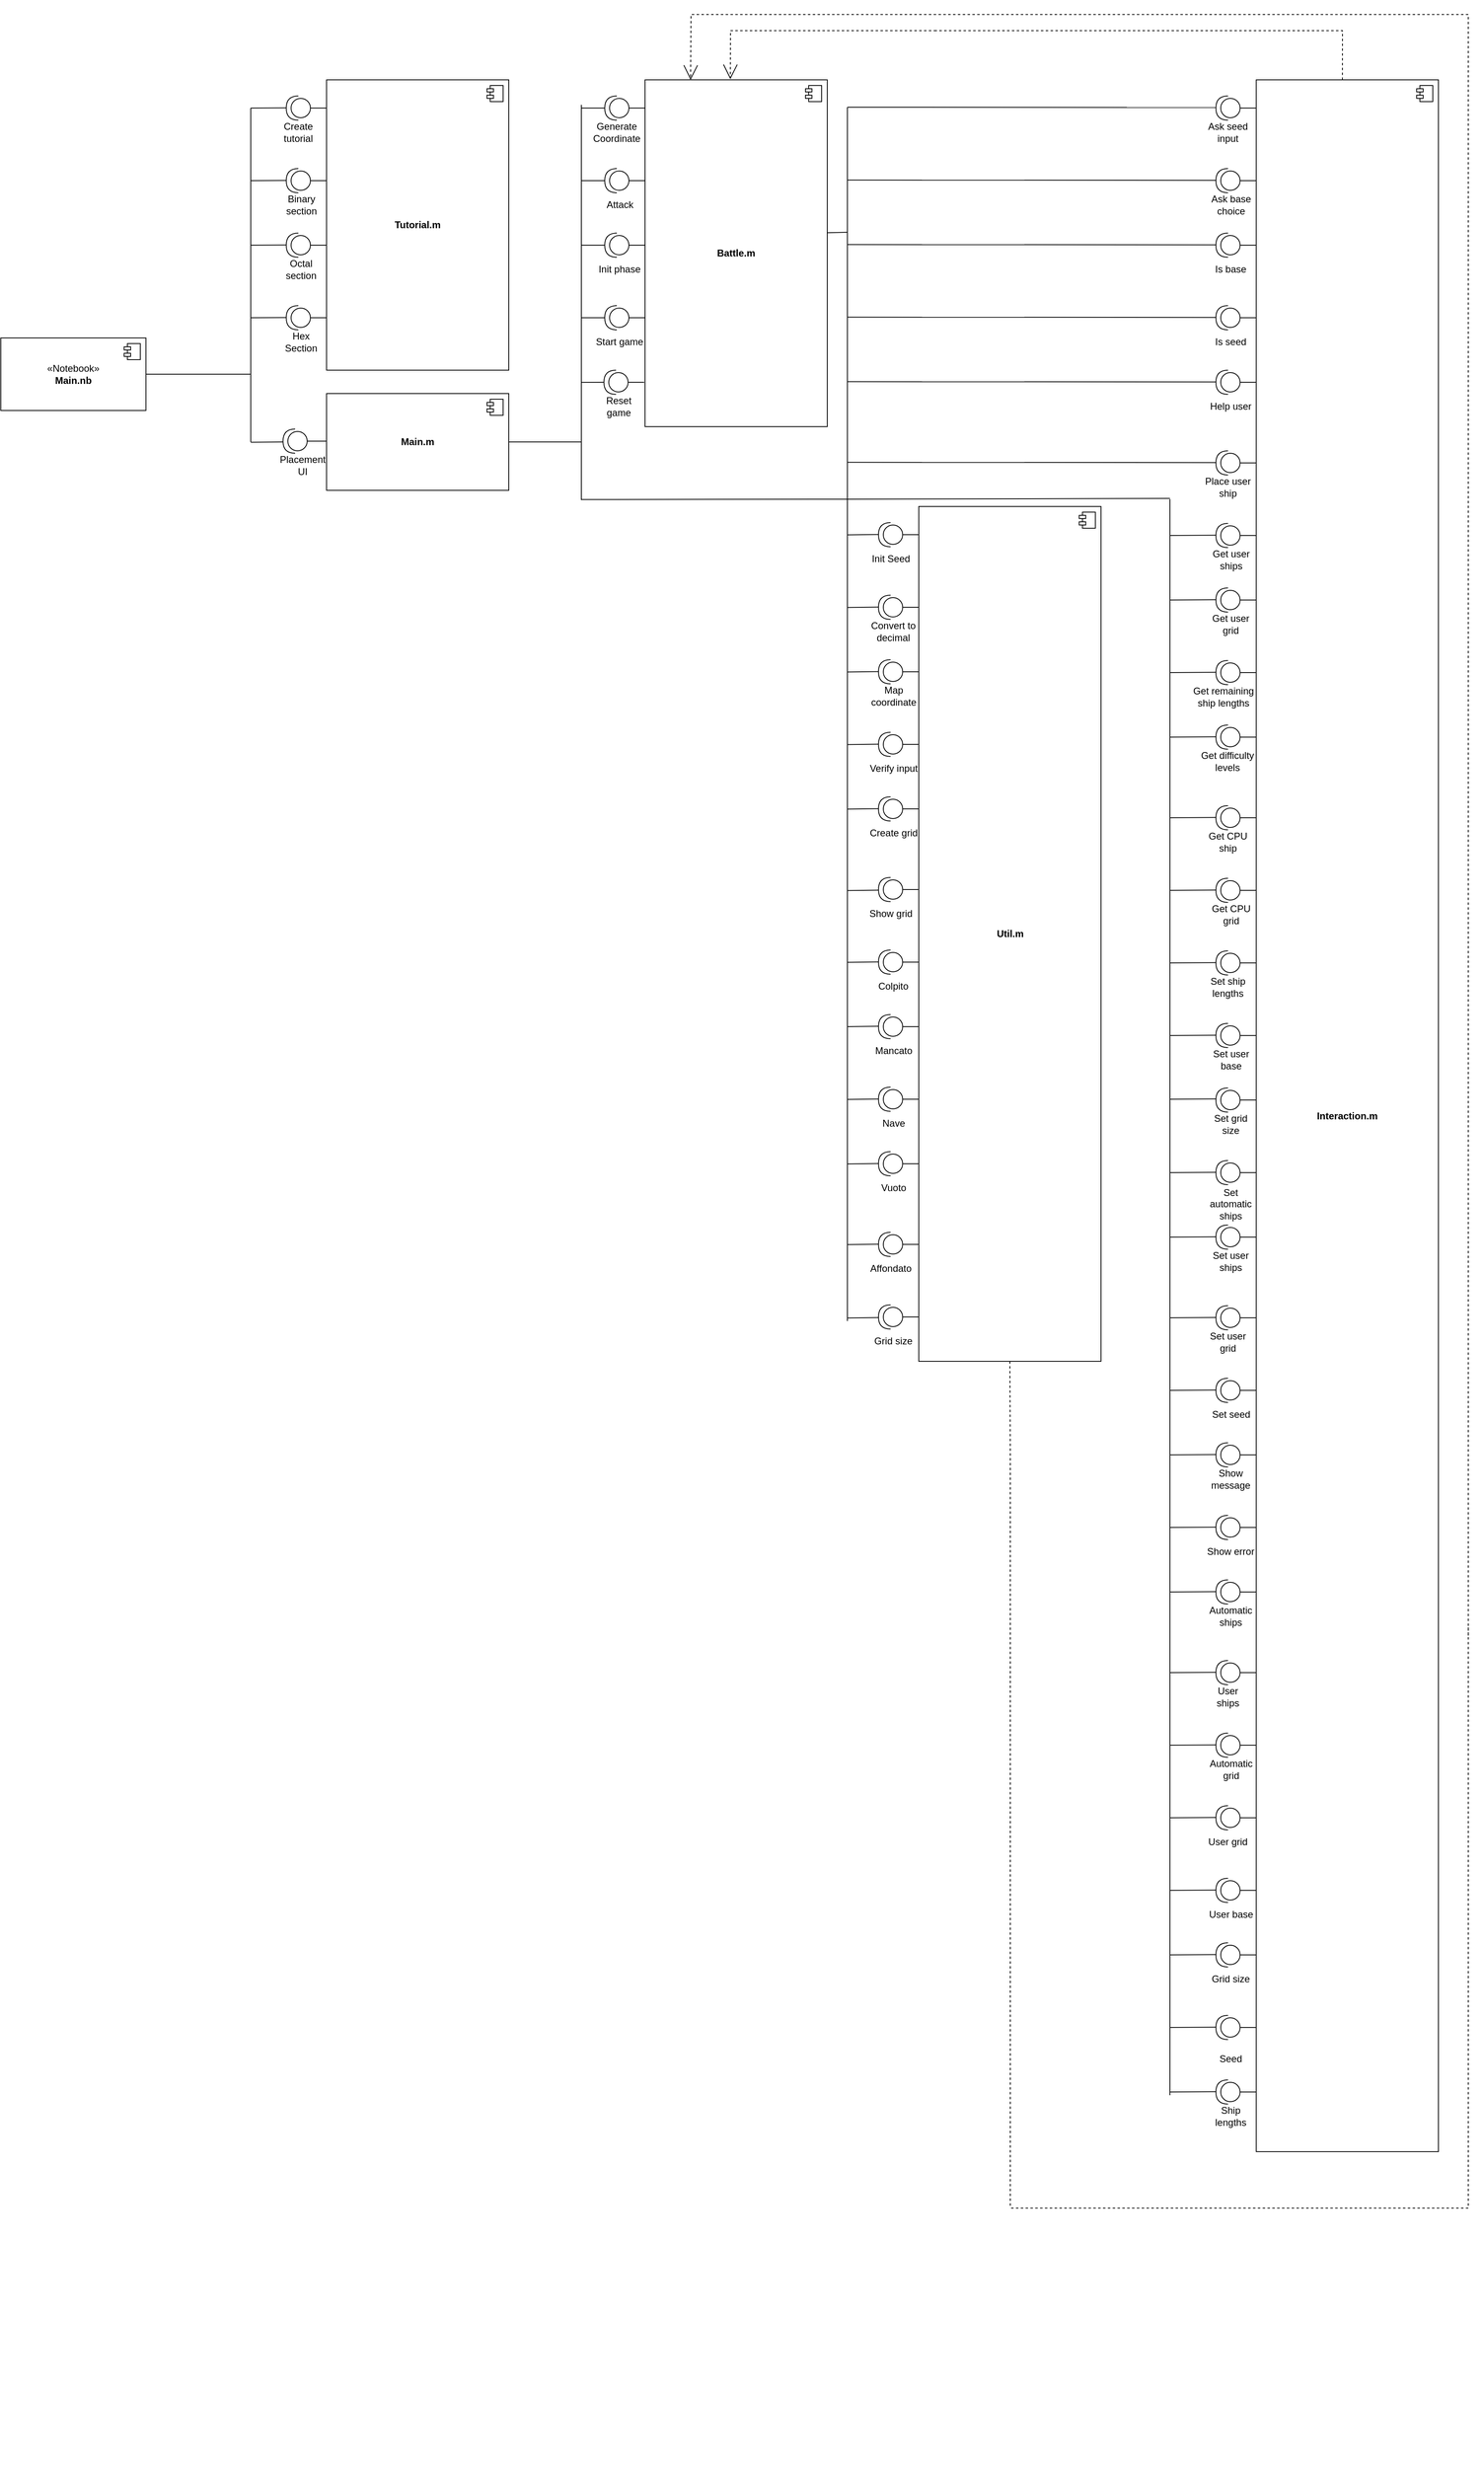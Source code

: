 <mxfile version="26.0.16">
  <diagram name="Page-1" id="5f0bae14-7c28-e335-631c-24af17079c00">
    <mxGraphModel dx="2988" dy="4212" grid="1" gridSize="10" guides="1" tooltips="1" connect="1" arrows="1" fold="1" page="1" pageScale="1" pageWidth="1100" pageHeight="850" background="none" math="0" shadow="0">
      <root>
        <mxCell id="0" />
        <mxCell id="1" parent="0" />
        <mxCell id="LtLd2qzQEVTSshfY8u-q-55" value="" style="ellipse;whiteSpace=wrap;html=1;align=center;aspect=fixed;fillColor=none;strokeColor=none;resizable=0;perimeter=centerPerimeter;rotatable=0;allowArrows=0;points=[];outlineConnect=1;" vertex="1" parent="1">
          <mxGeometry x="550" y="510" width="10" height="10" as="geometry" />
        </mxCell>
        <mxCell id="LtLd2qzQEVTSshfY8u-q-56" value="" style="shape=providedRequiredInterface;html=1;verticalLabelPosition=bottom;sketch=0;rotation=-180;" vertex="1" parent="1">
          <mxGeometry x="769" y="-2419" width="30" height="30" as="geometry" />
        </mxCell>
        <mxCell id="LtLd2qzQEVTSshfY8u-q-86" value="«Notebook»&lt;br&gt;&lt;b&gt;Main.nb&lt;/b&gt;" style="html=1;dropTarget=0;whiteSpace=wrap;" vertex="1" parent="1">
          <mxGeometry x="20" y="-2119" width="180" height="90" as="geometry" />
        </mxCell>
        <mxCell id="LtLd2qzQEVTSshfY8u-q-87" value="" style="shape=module;jettyWidth=8;jettyHeight=4;" vertex="1" parent="LtLd2qzQEVTSshfY8u-q-86">
          <mxGeometry x="1" width="20" height="20" relative="1" as="geometry">
            <mxPoint x="-27" y="7" as="offset" />
          </mxGeometry>
        </mxCell>
        <mxCell id="LtLd2qzQEVTSshfY8u-q-90" value="&lt;b&gt;Battle.m&lt;/b&gt;" style="html=1;dropTarget=0;whiteSpace=wrap;" vertex="1" parent="1">
          <mxGeometry x="819" y="-2439" width="226" height="430" as="geometry" />
        </mxCell>
        <mxCell id="LtLd2qzQEVTSshfY8u-q-91" value="" style="shape=module;jettyWidth=8;jettyHeight=4;" vertex="1" parent="LtLd2qzQEVTSshfY8u-q-90">
          <mxGeometry x="1" width="20" height="20" relative="1" as="geometry">
            <mxPoint x="-27" y="7" as="offset" />
          </mxGeometry>
        </mxCell>
        <mxCell id="LtLd2qzQEVTSshfY8u-q-99" value="" style="endArrow=none;html=1;rounded=0;fontSize=12;startSize=8;endSize=8;curved=1;" edge="1" parent="1">
          <mxGeometry width="50" height="50" relative="1" as="geometry">
            <mxPoint x="799" y="-2404" as="sourcePoint" />
            <mxPoint x="819" y="-2404" as="targetPoint" />
          </mxGeometry>
        </mxCell>
        <mxCell id="LtLd2qzQEVTSshfY8u-q-106" value="" style="shape=providedRequiredInterface;html=1;verticalLabelPosition=bottom;sketch=0;rotation=-180;" vertex="1" parent="1">
          <mxGeometry x="769" y="-2329" width="30" height="30" as="geometry" />
        </mxCell>
        <mxCell id="LtLd2qzQEVTSshfY8u-q-107" value="" style="endArrow=none;html=1;rounded=0;fontSize=12;startSize=8;endSize=8;curved=1;" edge="1" parent="1">
          <mxGeometry width="50" height="50" relative="1" as="geometry">
            <mxPoint x="799" y="-2314" as="sourcePoint" />
            <mxPoint x="819" y="-2314" as="targetPoint" />
          </mxGeometry>
        </mxCell>
        <mxCell id="LtLd2qzQEVTSshfY8u-q-108" value="" style="shape=providedRequiredInterface;html=1;verticalLabelPosition=bottom;sketch=0;rotation=-180;" vertex="1" parent="1">
          <mxGeometry x="769" y="-2249" width="30" height="30" as="geometry" />
        </mxCell>
        <mxCell id="LtLd2qzQEVTSshfY8u-q-109" value="" style="endArrow=none;html=1;rounded=0;fontSize=12;startSize=8;endSize=8;curved=1;" edge="1" parent="1">
          <mxGeometry width="50" height="50" relative="1" as="geometry">
            <mxPoint x="799" y="-2234" as="sourcePoint" />
            <mxPoint x="819" y="-2234" as="targetPoint" />
          </mxGeometry>
        </mxCell>
        <mxCell id="LtLd2qzQEVTSshfY8u-q-110" value="Generate Coordinate" style="text;html=1;align=center;verticalAlign=middle;whiteSpace=wrap;rounded=0;" vertex="1" parent="1">
          <mxGeometry x="754" y="-2389" width="60" height="30" as="geometry" />
        </mxCell>
        <mxCell id="LtLd2qzQEVTSshfY8u-q-111" value="Attack" style="text;html=1;align=center;verticalAlign=middle;whiteSpace=wrap;rounded=0;" vertex="1" parent="1">
          <mxGeometry x="757.5" y="-2299" width="60" height="30" as="geometry" />
        </mxCell>
        <mxCell id="LtLd2qzQEVTSshfY8u-q-112" value="Init phase" style="text;html=1;align=center;verticalAlign=middle;whiteSpace=wrap;rounded=0;" vertex="1" parent="1">
          <mxGeometry x="755" y="-2219" width="65" height="30" as="geometry" />
        </mxCell>
        <mxCell id="LtLd2qzQEVTSshfY8u-q-115" value="" style="shape=providedRequiredInterface;html=1;verticalLabelPosition=bottom;sketch=0;rotation=-180;" vertex="1" parent="1">
          <mxGeometry x="769" y="-2159" width="30" height="30" as="geometry" />
        </mxCell>
        <mxCell id="LtLd2qzQEVTSshfY8u-q-116" value="" style="endArrow=none;html=1;rounded=0;fontSize=12;startSize=8;endSize=8;curved=1;" edge="1" parent="1">
          <mxGeometry width="50" height="50" relative="1" as="geometry">
            <mxPoint x="799" y="-2144" as="sourcePoint" />
            <mxPoint x="819" y="-2144" as="targetPoint" />
          </mxGeometry>
        </mxCell>
        <mxCell id="LtLd2qzQEVTSshfY8u-q-117" value="Start game" style="text;html=1;align=center;verticalAlign=middle;whiteSpace=wrap;rounded=0;" vertex="1" parent="1">
          <mxGeometry x="755" y="-2129" width="65" height="30" as="geometry" />
        </mxCell>
        <mxCell id="LtLd2qzQEVTSshfY8u-q-135" value="" style="shape=providedRequiredInterface;html=1;verticalLabelPosition=bottom;sketch=0;rotation=-180;" vertex="1" parent="1">
          <mxGeometry x="1108.5" y="-1890" width="30" height="30" as="geometry" />
        </mxCell>
        <mxCell id="LtLd2qzQEVTSshfY8u-q-136" value="&lt;b&gt;Util.m&lt;/b&gt;" style="html=1;dropTarget=0;whiteSpace=wrap;" vertex="1" parent="1">
          <mxGeometry x="1158.5" y="-1910" width="226" height="1060" as="geometry" />
        </mxCell>
        <mxCell id="LtLd2qzQEVTSshfY8u-q-137" value="" style="shape=module;jettyWidth=8;jettyHeight=4;" vertex="1" parent="LtLd2qzQEVTSshfY8u-q-136">
          <mxGeometry x="1" width="20" height="20" relative="1" as="geometry">
            <mxPoint x="-27" y="7" as="offset" />
          </mxGeometry>
        </mxCell>
        <mxCell id="LtLd2qzQEVTSshfY8u-q-138" value="" style="endArrow=none;html=1;rounded=0;fontSize=12;startSize=8;endSize=8;curved=1;" edge="1" parent="1">
          <mxGeometry width="50" height="50" relative="1" as="geometry">
            <mxPoint x="1138.5" y="-1875" as="sourcePoint" />
            <mxPoint x="1158.5" y="-1875" as="targetPoint" />
          </mxGeometry>
        </mxCell>
        <mxCell id="LtLd2qzQEVTSshfY8u-q-139" value="" style="shape=providedRequiredInterface;html=1;verticalLabelPosition=bottom;sketch=0;rotation=-180;" vertex="1" parent="1">
          <mxGeometry x="1108.5" y="-1800" width="30" height="30" as="geometry" />
        </mxCell>
        <mxCell id="LtLd2qzQEVTSshfY8u-q-140" value="" style="endArrow=none;html=1;rounded=0;fontSize=12;startSize=8;endSize=8;curved=1;" edge="1" parent="1">
          <mxGeometry width="50" height="50" relative="1" as="geometry">
            <mxPoint x="1138.5" y="-1785" as="sourcePoint" />
            <mxPoint x="1158.5" y="-1785" as="targetPoint" />
          </mxGeometry>
        </mxCell>
        <mxCell id="LtLd2qzQEVTSshfY8u-q-141" value="" style="shape=providedRequiredInterface;html=1;verticalLabelPosition=bottom;sketch=0;rotation=-180;" vertex="1" parent="1">
          <mxGeometry x="1108.5" y="-1720" width="30" height="30" as="geometry" />
        </mxCell>
        <mxCell id="LtLd2qzQEVTSshfY8u-q-142" value="" style="endArrow=none;html=1;rounded=0;fontSize=12;startSize=8;endSize=8;curved=1;" edge="1" parent="1">
          <mxGeometry width="50" height="50" relative="1" as="geometry">
            <mxPoint x="1138.5" y="-1705" as="sourcePoint" />
            <mxPoint x="1158.5" y="-1705" as="targetPoint" />
          </mxGeometry>
        </mxCell>
        <mxCell id="LtLd2qzQEVTSshfY8u-q-143" value="Init Seed" style="text;html=1;align=center;verticalAlign=middle;whiteSpace=wrap;rounded=0;" vertex="1" parent="1">
          <mxGeometry x="1093.5" y="-1860" width="60" height="30" as="geometry" />
        </mxCell>
        <mxCell id="LtLd2qzQEVTSshfY8u-q-144" value="Convert to decimal" style="text;html=1;align=center;verticalAlign=middle;whiteSpace=wrap;rounded=0;" vertex="1" parent="1">
          <mxGeometry x="1097" y="-1770" width="60" height="30" as="geometry" />
        </mxCell>
        <mxCell id="LtLd2qzQEVTSshfY8u-q-145" value="Map coordinate" style="text;html=1;align=center;verticalAlign=middle;whiteSpace=wrap;rounded=0;" vertex="1" parent="1">
          <mxGeometry x="1094.5" y="-1690" width="65" height="30" as="geometry" />
        </mxCell>
        <mxCell id="LtLd2qzQEVTSshfY8u-q-146" value="" style="shape=providedRequiredInterface;html=1;verticalLabelPosition=bottom;sketch=0;rotation=-180;" vertex="1" parent="1">
          <mxGeometry x="1108.5" y="-1630" width="30" height="30" as="geometry" />
        </mxCell>
        <mxCell id="LtLd2qzQEVTSshfY8u-q-147" value="" style="endArrow=none;html=1;rounded=0;fontSize=12;startSize=8;endSize=8;curved=1;" edge="1" parent="1">
          <mxGeometry width="50" height="50" relative="1" as="geometry">
            <mxPoint x="1138.5" y="-1615" as="sourcePoint" />
            <mxPoint x="1158.5" y="-1615" as="targetPoint" />
          </mxGeometry>
        </mxCell>
        <mxCell id="LtLd2qzQEVTSshfY8u-q-148" value="Verify input" style="text;html=1;align=center;verticalAlign=middle;whiteSpace=wrap;rounded=0;" vertex="1" parent="1">
          <mxGeometry x="1094.5" y="-1600" width="65" height="30" as="geometry" />
        </mxCell>
        <mxCell id="LtLd2qzQEVTSshfY8u-q-149" value="" style="shape=providedRequiredInterface;html=1;verticalLabelPosition=bottom;sketch=0;rotation=-180;" vertex="1" parent="1">
          <mxGeometry x="1108.5" y="-1550" width="30" height="30" as="geometry" />
        </mxCell>
        <mxCell id="LtLd2qzQEVTSshfY8u-q-150" value="" style="endArrow=none;html=1;rounded=0;fontSize=12;startSize=8;endSize=8;curved=1;" edge="1" parent="1">
          <mxGeometry width="50" height="50" relative="1" as="geometry">
            <mxPoint x="1138.5" y="-1535" as="sourcePoint" />
            <mxPoint x="1158.5" y="-1535" as="targetPoint" />
          </mxGeometry>
        </mxCell>
        <mxCell id="LtLd2qzQEVTSshfY8u-q-151" value="Create grid" style="text;html=1;align=center;verticalAlign=middle;whiteSpace=wrap;rounded=0;" vertex="1" parent="1">
          <mxGeometry x="1094.5" y="-1520" width="65" height="30" as="geometry" />
        </mxCell>
        <mxCell id="LtLd2qzQEVTSshfY8u-q-156" value="" style="shape=providedRequiredInterface;html=1;verticalLabelPosition=bottom;sketch=0;rotation=-180;" vertex="1" parent="1">
          <mxGeometry x="1108.5" y="-1450" width="30" height="30" as="geometry" />
        </mxCell>
        <mxCell id="LtLd2qzQEVTSshfY8u-q-159" value="" style="endArrow=none;html=1;rounded=0;fontSize=12;startSize=8;endSize=8;curved=1;" edge="1" parent="1">
          <mxGeometry width="50" height="50" relative="1" as="geometry">
            <mxPoint x="1138.5" y="-1435" as="sourcePoint" />
            <mxPoint x="1158.5" y="-1435" as="targetPoint" />
          </mxGeometry>
        </mxCell>
        <mxCell id="LtLd2qzQEVTSshfY8u-q-160" value="" style="shape=providedRequiredInterface;html=1;verticalLabelPosition=bottom;sketch=0;rotation=-180;" vertex="1" parent="1">
          <mxGeometry x="1108.5" y="-1360" width="30" height="30" as="geometry" />
        </mxCell>
        <mxCell id="LtLd2qzQEVTSshfY8u-q-161" value="" style="endArrow=none;html=1;rounded=0;fontSize=12;startSize=8;endSize=8;curved=1;" edge="1" parent="1">
          <mxGeometry width="50" height="50" relative="1" as="geometry">
            <mxPoint x="1138.5" y="-1345" as="sourcePoint" />
            <mxPoint x="1158.5" y="-1345" as="targetPoint" />
          </mxGeometry>
        </mxCell>
        <mxCell id="LtLd2qzQEVTSshfY8u-q-162" value="" style="shape=providedRequiredInterface;html=1;verticalLabelPosition=bottom;sketch=0;rotation=-180;" vertex="1" parent="1">
          <mxGeometry x="1108.5" y="-1280" width="30" height="30" as="geometry" />
        </mxCell>
        <mxCell id="LtLd2qzQEVTSshfY8u-q-163" value="" style="endArrow=none;html=1;rounded=0;fontSize=12;startSize=8;endSize=8;curved=1;" edge="1" parent="1">
          <mxGeometry width="50" height="50" relative="1" as="geometry">
            <mxPoint x="1138.5" y="-1265" as="sourcePoint" />
            <mxPoint x="1158.5" y="-1265" as="targetPoint" />
          </mxGeometry>
        </mxCell>
        <mxCell id="LtLd2qzQEVTSshfY8u-q-164" value="Show grid" style="text;html=1;align=center;verticalAlign=middle;whiteSpace=wrap;rounded=0;" vertex="1" parent="1">
          <mxGeometry x="1093.5" y="-1420" width="60" height="30" as="geometry" />
        </mxCell>
        <mxCell id="LtLd2qzQEVTSshfY8u-q-165" value="Colpito" style="text;html=1;align=center;verticalAlign=middle;whiteSpace=wrap;rounded=0;" vertex="1" parent="1">
          <mxGeometry x="1097" y="-1330" width="60" height="30" as="geometry" />
        </mxCell>
        <mxCell id="LtLd2qzQEVTSshfY8u-q-166" value="Mancato" style="text;html=1;align=center;verticalAlign=middle;whiteSpace=wrap;rounded=0;" vertex="1" parent="1">
          <mxGeometry x="1094.5" y="-1250" width="65" height="30" as="geometry" />
        </mxCell>
        <mxCell id="LtLd2qzQEVTSshfY8u-q-167" value="" style="shape=providedRequiredInterface;html=1;verticalLabelPosition=bottom;sketch=0;rotation=-180;" vertex="1" parent="1">
          <mxGeometry x="1108.5" y="-1190" width="30" height="30" as="geometry" />
        </mxCell>
        <mxCell id="LtLd2qzQEVTSshfY8u-q-168" value="" style="endArrow=none;html=1;rounded=0;fontSize=12;startSize=8;endSize=8;curved=1;" edge="1" parent="1">
          <mxGeometry width="50" height="50" relative="1" as="geometry">
            <mxPoint x="1138.5" y="-1175" as="sourcePoint" />
            <mxPoint x="1158.5" y="-1175" as="targetPoint" />
          </mxGeometry>
        </mxCell>
        <mxCell id="LtLd2qzQEVTSshfY8u-q-169" value="Nave" style="text;html=1;align=center;verticalAlign=middle;whiteSpace=wrap;rounded=0;" vertex="1" parent="1">
          <mxGeometry x="1094.5" y="-1160" width="65" height="30" as="geometry" />
        </mxCell>
        <mxCell id="LtLd2qzQEVTSshfY8u-q-170" value="" style="shape=providedRequiredInterface;html=1;verticalLabelPosition=bottom;sketch=0;rotation=-180;" vertex="1" parent="1">
          <mxGeometry x="1108.5" y="-1110" width="30" height="30" as="geometry" />
        </mxCell>
        <mxCell id="LtLd2qzQEVTSshfY8u-q-171" value="" style="endArrow=none;html=1;rounded=0;fontSize=12;startSize=8;endSize=8;curved=1;" edge="1" parent="1">
          <mxGeometry width="50" height="50" relative="1" as="geometry">
            <mxPoint x="1138.5" y="-1095" as="sourcePoint" />
            <mxPoint x="1158.5" y="-1095" as="targetPoint" />
          </mxGeometry>
        </mxCell>
        <mxCell id="LtLd2qzQEVTSshfY8u-q-172" value="Vuoto" style="text;html=1;align=center;verticalAlign=middle;whiteSpace=wrap;rounded=0;" vertex="1" parent="1">
          <mxGeometry x="1094.5" y="-1080" width="65" height="30" as="geometry" />
        </mxCell>
        <mxCell id="LtLd2qzQEVTSshfY8u-q-173" value="" style="shape=providedRequiredInterface;html=1;verticalLabelPosition=bottom;sketch=0;rotation=-180;" vertex="1" parent="1">
          <mxGeometry x="1108.5" y="-1010" width="30" height="30" as="geometry" />
        </mxCell>
        <mxCell id="LtLd2qzQEVTSshfY8u-q-176" value="" style="endArrow=none;html=1;rounded=0;fontSize=12;startSize=8;endSize=8;curved=1;" edge="1" parent="1">
          <mxGeometry width="50" height="50" relative="1" as="geometry">
            <mxPoint x="1138.5" y="-995" as="sourcePoint" />
            <mxPoint x="1158.5" y="-995" as="targetPoint" />
          </mxGeometry>
        </mxCell>
        <mxCell id="LtLd2qzQEVTSshfY8u-q-177" value="" style="shape=providedRequiredInterface;html=1;verticalLabelPosition=bottom;sketch=0;rotation=-180;" vertex="1" parent="1">
          <mxGeometry x="1108.5" y="-920" width="30" height="30" as="geometry" />
        </mxCell>
        <mxCell id="LtLd2qzQEVTSshfY8u-q-178" value="" style="endArrow=none;html=1;rounded=0;fontSize=12;startSize=8;endSize=8;curved=1;" edge="1" parent="1">
          <mxGeometry width="50" height="50" relative="1" as="geometry">
            <mxPoint x="1138.5" y="-905" as="sourcePoint" />
            <mxPoint x="1158.5" y="-905" as="targetPoint" />
          </mxGeometry>
        </mxCell>
        <mxCell id="LtLd2qzQEVTSshfY8u-q-181" value="Affondato" style="text;html=1;align=center;verticalAlign=middle;whiteSpace=wrap;rounded=0;" vertex="1" parent="1">
          <mxGeometry x="1093.5" y="-980" width="60" height="30" as="geometry" />
        </mxCell>
        <mxCell id="LtLd2qzQEVTSshfY8u-q-182" value="Grid size" style="text;html=1;align=center;verticalAlign=middle;whiteSpace=wrap;rounded=0;" vertex="1" parent="1">
          <mxGeometry x="1097" y="-890" width="60" height="30" as="geometry" />
        </mxCell>
        <mxCell id="LtLd2qzQEVTSshfY8u-q-191" value="" style="shape=providedRequiredInterface;html=1;verticalLabelPosition=bottom;sketch=0;rotation=-180;" vertex="1" parent="1">
          <mxGeometry x="1527" y="-1359" width="30" height="30" as="geometry" />
        </mxCell>
        <mxCell id="LtLd2qzQEVTSshfY8u-q-194" value="" style="endArrow=none;html=1;rounded=0;fontSize=12;startSize=8;endSize=8;curved=1;" edge="1" parent="1">
          <mxGeometry width="50" height="50" relative="1" as="geometry">
            <mxPoint x="1557" y="-1344" as="sourcePoint" />
            <mxPoint x="1577" y="-1344" as="targetPoint" />
          </mxGeometry>
        </mxCell>
        <mxCell id="LtLd2qzQEVTSshfY8u-q-195" value="" style="shape=providedRequiredInterface;html=1;verticalLabelPosition=bottom;sketch=0;rotation=-180;" vertex="1" parent="1">
          <mxGeometry x="1527" y="-1269" width="30" height="30" as="geometry" />
        </mxCell>
        <mxCell id="LtLd2qzQEVTSshfY8u-q-196" value="" style="endArrow=none;html=1;rounded=0;fontSize=12;startSize=8;endSize=8;curved=1;" edge="1" parent="1">
          <mxGeometry width="50" height="50" relative="1" as="geometry">
            <mxPoint x="1557" y="-1254" as="sourcePoint" />
            <mxPoint x="1577" y="-1254" as="targetPoint" />
          </mxGeometry>
        </mxCell>
        <mxCell id="LtLd2qzQEVTSshfY8u-q-197" value="" style="shape=providedRequiredInterface;html=1;verticalLabelPosition=bottom;sketch=0;rotation=-180;" vertex="1" parent="1">
          <mxGeometry x="1527" y="-1189" width="30" height="30" as="geometry" />
        </mxCell>
        <mxCell id="LtLd2qzQEVTSshfY8u-q-198" value="" style="endArrow=none;html=1;rounded=0;fontSize=12;startSize=8;endSize=8;curved=1;" edge="1" parent="1">
          <mxGeometry width="50" height="50" relative="1" as="geometry">
            <mxPoint x="1557" y="-1174" as="sourcePoint" />
            <mxPoint x="1577" y="-1174" as="targetPoint" />
          </mxGeometry>
        </mxCell>
        <mxCell id="LtLd2qzQEVTSshfY8u-q-199" value="Set ship lengths" style="text;html=1;align=center;verticalAlign=middle;whiteSpace=wrap;rounded=0;" vertex="1" parent="1">
          <mxGeometry x="1512" y="-1329" width="60" height="30" as="geometry" />
        </mxCell>
        <mxCell id="LtLd2qzQEVTSshfY8u-q-200" value="Set user base" style="text;html=1;align=center;verticalAlign=middle;whiteSpace=wrap;rounded=0;" vertex="1" parent="1">
          <mxGeometry x="1515.5" y="-1239" width="60" height="30" as="geometry" />
        </mxCell>
        <mxCell id="LtLd2qzQEVTSshfY8u-q-201" value="Set grid size" style="text;html=1;align=center;verticalAlign=middle;whiteSpace=wrap;rounded=0;" vertex="1" parent="1">
          <mxGeometry x="1513" y="-1159" width="65" height="30" as="geometry" />
        </mxCell>
        <mxCell id="LtLd2qzQEVTSshfY8u-q-202" value="" style="shape=providedRequiredInterface;html=1;verticalLabelPosition=bottom;sketch=0;rotation=-180;" vertex="1" parent="1">
          <mxGeometry x="1527" y="-1099" width="30" height="30" as="geometry" />
        </mxCell>
        <mxCell id="LtLd2qzQEVTSshfY8u-q-203" value="" style="endArrow=none;html=1;rounded=0;fontSize=12;startSize=8;endSize=8;curved=1;" edge="1" parent="1">
          <mxGeometry width="50" height="50" relative="1" as="geometry">
            <mxPoint x="1557" y="-1084" as="sourcePoint" />
            <mxPoint x="1577" y="-1084" as="targetPoint" />
          </mxGeometry>
        </mxCell>
        <mxCell id="LtLd2qzQEVTSshfY8u-q-204" value="Set automatic ships" style="text;html=1;align=center;verticalAlign=middle;whiteSpace=wrap;rounded=0;" vertex="1" parent="1">
          <mxGeometry x="1513" y="-1060" width="65" height="30" as="geometry" />
        </mxCell>
        <mxCell id="LtLd2qzQEVTSshfY8u-q-205" value="" style="shape=providedRequiredInterface;html=1;verticalLabelPosition=bottom;sketch=0;rotation=-180;" vertex="1" parent="1">
          <mxGeometry x="1527" y="-1019" width="30" height="30" as="geometry" />
        </mxCell>
        <mxCell id="LtLd2qzQEVTSshfY8u-q-206" value="" style="endArrow=none;html=1;rounded=0;fontSize=12;startSize=8;endSize=8;curved=1;" edge="1" parent="1">
          <mxGeometry width="50" height="50" relative="1" as="geometry">
            <mxPoint x="1557" y="-1004" as="sourcePoint" />
            <mxPoint x="1577" y="-1004" as="targetPoint" />
          </mxGeometry>
        </mxCell>
        <mxCell id="LtLd2qzQEVTSshfY8u-q-207" value="Set user ships" style="text;html=1;align=center;verticalAlign=middle;whiteSpace=wrap;rounded=0;" vertex="1" parent="1">
          <mxGeometry x="1513" y="-989" width="65" height="30" as="geometry" />
        </mxCell>
        <mxCell id="LtLd2qzQEVTSshfY8u-q-208" value="" style="shape=providedRequiredInterface;html=1;verticalLabelPosition=bottom;sketch=0;rotation=-180;" vertex="1" parent="1">
          <mxGeometry x="1527" y="-919" width="30" height="30" as="geometry" />
        </mxCell>
        <mxCell id="LtLd2qzQEVTSshfY8u-q-209" value="" style="endArrow=none;html=1;rounded=0;fontSize=12;startSize=8;endSize=8;curved=1;" edge="1" parent="1">
          <mxGeometry width="50" height="50" relative="1" as="geometry">
            <mxPoint x="1557" y="-904" as="sourcePoint" />
            <mxPoint x="1577" y="-904" as="targetPoint" />
          </mxGeometry>
        </mxCell>
        <mxCell id="LtLd2qzQEVTSshfY8u-q-210" value="" style="shape=providedRequiredInterface;html=1;verticalLabelPosition=bottom;sketch=0;rotation=-180;" vertex="1" parent="1">
          <mxGeometry x="1527" y="-829" width="30" height="30" as="geometry" />
        </mxCell>
        <mxCell id="LtLd2qzQEVTSshfY8u-q-211" value="" style="endArrow=none;html=1;rounded=0;fontSize=12;startSize=8;endSize=8;curved=1;" edge="1" parent="1">
          <mxGeometry width="50" height="50" relative="1" as="geometry">
            <mxPoint x="1557" y="-814" as="sourcePoint" />
            <mxPoint x="1577" y="-814" as="targetPoint" />
          </mxGeometry>
        </mxCell>
        <mxCell id="LtLd2qzQEVTSshfY8u-q-212" value="" style="shape=providedRequiredInterface;html=1;verticalLabelPosition=bottom;sketch=0;rotation=-180;" vertex="1" parent="1">
          <mxGeometry x="1527" y="-749" width="30" height="30" as="geometry" />
        </mxCell>
        <mxCell id="LtLd2qzQEVTSshfY8u-q-213" value="" style="endArrow=none;html=1;rounded=0;fontSize=12;startSize=8;endSize=8;curved=1;" edge="1" parent="1">
          <mxGeometry width="50" height="50" relative="1" as="geometry">
            <mxPoint x="1557" y="-734" as="sourcePoint" />
            <mxPoint x="1577" y="-734" as="targetPoint" />
          </mxGeometry>
        </mxCell>
        <mxCell id="LtLd2qzQEVTSshfY8u-q-214" value="Set user grid" style="text;html=1;align=center;verticalAlign=middle;whiteSpace=wrap;rounded=0;" vertex="1" parent="1">
          <mxGeometry x="1512" y="-889" width="60" height="30" as="geometry" />
        </mxCell>
        <mxCell id="LtLd2qzQEVTSshfY8u-q-215" value="Set seed" style="text;html=1;align=center;verticalAlign=middle;whiteSpace=wrap;rounded=0;" vertex="1" parent="1">
          <mxGeometry x="1515.5" y="-799" width="60" height="30" as="geometry" />
        </mxCell>
        <mxCell id="LtLd2qzQEVTSshfY8u-q-216" value="Show message" style="text;html=1;align=center;verticalAlign=middle;whiteSpace=wrap;rounded=0;" vertex="1" parent="1">
          <mxGeometry x="1513" y="-719" width="65" height="30" as="geometry" />
        </mxCell>
        <mxCell id="LtLd2qzQEVTSshfY8u-q-217" value="" style="shape=providedRequiredInterface;html=1;verticalLabelPosition=bottom;sketch=0;rotation=-180;" vertex="1" parent="1">
          <mxGeometry x="1527" y="-659" width="30" height="30" as="geometry" />
        </mxCell>
        <mxCell id="LtLd2qzQEVTSshfY8u-q-218" value="" style="endArrow=none;html=1;rounded=0;fontSize=12;startSize=8;endSize=8;curved=1;" edge="1" parent="1">
          <mxGeometry width="50" height="50" relative="1" as="geometry">
            <mxPoint x="1557" y="-644" as="sourcePoint" />
            <mxPoint x="1577" y="-644" as="targetPoint" />
          </mxGeometry>
        </mxCell>
        <mxCell id="LtLd2qzQEVTSshfY8u-q-219" value="Show error" style="text;html=1;align=center;verticalAlign=middle;whiteSpace=wrap;rounded=0;" vertex="1" parent="1">
          <mxGeometry x="1513" y="-629" width="65" height="30" as="geometry" />
        </mxCell>
        <mxCell id="LtLd2qzQEVTSshfY8u-q-220" value="" style="shape=providedRequiredInterface;html=1;verticalLabelPosition=bottom;sketch=0;rotation=-180;" vertex="1" parent="1">
          <mxGeometry x="1527" y="-579" width="30" height="30" as="geometry" />
        </mxCell>
        <mxCell id="LtLd2qzQEVTSshfY8u-q-221" value="" style="endArrow=none;html=1;rounded=0;fontSize=12;startSize=8;endSize=8;curved=1;" edge="1" parent="1">
          <mxGeometry width="50" height="50" relative="1" as="geometry">
            <mxPoint x="1557" y="-564" as="sourcePoint" />
            <mxPoint x="1577" y="-564" as="targetPoint" />
          </mxGeometry>
        </mxCell>
        <mxCell id="LtLd2qzQEVTSshfY8u-q-222" value="Automatic&lt;div&gt;ships&lt;/div&gt;" style="text;html=1;align=center;verticalAlign=middle;whiteSpace=wrap;rounded=0;" vertex="1" parent="1">
          <mxGeometry x="1513" y="-549" width="65" height="30" as="geometry" />
        </mxCell>
        <mxCell id="LtLd2qzQEVTSshfY8u-q-223" value="" style="shape=providedRequiredInterface;html=1;verticalLabelPosition=bottom;sketch=0;rotation=-180;" vertex="1" parent="1">
          <mxGeometry x="1527" y="-479" width="30" height="30" as="geometry" />
        </mxCell>
        <mxCell id="LtLd2qzQEVTSshfY8u-q-224" value="" style="endArrow=none;html=1;rounded=0;fontSize=12;startSize=8;endSize=8;curved=1;" edge="1" parent="1">
          <mxGeometry width="50" height="50" relative="1" as="geometry">
            <mxPoint x="1557" y="-464" as="sourcePoint" />
            <mxPoint x="1577" y="-464" as="targetPoint" />
          </mxGeometry>
        </mxCell>
        <mxCell id="LtLd2qzQEVTSshfY8u-q-225" value="" style="shape=providedRequiredInterface;html=1;verticalLabelPosition=bottom;sketch=0;rotation=-180;" vertex="1" parent="1">
          <mxGeometry x="1527" y="-389" width="30" height="30" as="geometry" />
        </mxCell>
        <mxCell id="LtLd2qzQEVTSshfY8u-q-226" value="" style="endArrow=none;html=1;rounded=0;fontSize=12;startSize=8;endSize=8;curved=1;" edge="1" parent="1">
          <mxGeometry width="50" height="50" relative="1" as="geometry">
            <mxPoint x="1557" y="-374" as="sourcePoint" />
            <mxPoint x="1577" y="-374" as="targetPoint" />
          </mxGeometry>
        </mxCell>
        <mxCell id="LtLd2qzQEVTSshfY8u-q-227" value="User&lt;div&gt;ships&lt;/div&gt;" style="text;html=1;align=center;verticalAlign=middle;whiteSpace=wrap;rounded=0;" vertex="1" parent="1">
          <mxGeometry x="1512" y="-449" width="60" height="30" as="geometry" />
        </mxCell>
        <mxCell id="LtLd2qzQEVTSshfY8u-q-228" value="Automatic grid" style="text;html=1;align=center;verticalAlign=middle;whiteSpace=wrap;rounded=0;" vertex="1" parent="1">
          <mxGeometry x="1515.5" y="-359" width="60" height="30" as="geometry" />
        </mxCell>
        <mxCell id="LtLd2qzQEVTSshfY8u-q-230" value="" style="shape=providedRequiredInterface;html=1;verticalLabelPosition=bottom;sketch=0;rotation=-180;" vertex="1" parent="1">
          <mxGeometry x="374" y="-2419" width="30" height="30" as="geometry" />
        </mxCell>
        <mxCell id="LtLd2qzQEVTSshfY8u-q-231" value="&lt;b&gt;Tutorial.m&lt;/b&gt;" style="html=1;dropTarget=0;whiteSpace=wrap;" vertex="1" parent="1">
          <mxGeometry x="424" y="-2439" width="226" height="360" as="geometry" />
        </mxCell>
        <mxCell id="LtLd2qzQEVTSshfY8u-q-232" value="" style="shape=module;jettyWidth=8;jettyHeight=4;" vertex="1" parent="LtLd2qzQEVTSshfY8u-q-231">
          <mxGeometry x="1" width="20" height="20" relative="1" as="geometry">
            <mxPoint x="-27" y="7" as="offset" />
          </mxGeometry>
        </mxCell>
        <mxCell id="LtLd2qzQEVTSshfY8u-q-233" value="" style="endArrow=none;html=1;rounded=0;fontSize=12;startSize=8;endSize=8;curved=1;" edge="1" parent="1">
          <mxGeometry width="50" height="50" relative="1" as="geometry">
            <mxPoint x="404" y="-2404" as="sourcePoint" />
            <mxPoint x="424" y="-2404" as="targetPoint" />
          </mxGeometry>
        </mxCell>
        <mxCell id="LtLd2qzQEVTSshfY8u-q-234" value="" style="shape=providedRequiredInterface;html=1;verticalLabelPosition=bottom;sketch=0;rotation=-180;" vertex="1" parent="1">
          <mxGeometry x="374" y="-2329" width="30" height="30" as="geometry" />
        </mxCell>
        <mxCell id="LtLd2qzQEVTSshfY8u-q-235" value="" style="endArrow=none;html=1;rounded=0;fontSize=12;startSize=8;endSize=8;curved=1;" edge="1" parent="1">
          <mxGeometry width="50" height="50" relative="1" as="geometry">
            <mxPoint x="404" y="-2314" as="sourcePoint" />
            <mxPoint x="424" y="-2314" as="targetPoint" />
          </mxGeometry>
        </mxCell>
        <mxCell id="LtLd2qzQEVTSshfY8u-q-236" value="" style="shape=providedRequiredInterface;html=1;verticalLabelPosition=bottom;sketch=0;rotation=-180;" vertex="1" parent="1">
          <mxGeometry x="374" y="-2249" width="30" height="30" as="geometry" />
        </mxCell>
        <mxCell id="LtLd2qzQEVTSshfY8u-q-237" value="" style="endArrow=none;html=1;rounded=0;fontSize=12;startSize=8;endSize=8;curved=1;" edge="1" parent="1">
          <mxGeometry width="50" height="50" relative="1" as="geometry">
            <mxPoint x="404" y="-2234" as="sourcePoint" />
            <mxPoint x="424" y="-2234" as="targetPoint" />
          </mxGeometry>
        </mxCell>
        <mxCell id="LtLd2qzQEVTSshfY8u-q-238" value="Create tutorial" style="text;html=1;align=center;verticalAlign=middle;whiteSpace=wrap;rounded=0;" vertex="1" parent="1">
          <mxGeometry x="359" y="-2389" width="60" height="30" as="geometry" />
        </mxCell>
        <mxCell id="LtLd2qzQEVTSshfY8u-q-239" value="Binary section" style="text;html=1;align=center;verticalAlign=middle;whiteSpace=wrap;rounded=0;" vertex="1" parent="1">
          <mxGeometry x="362.5" y="-2299" width="60" height="30" as="geometry" />
        </mxCell>
        <mxCell id="LtLd2qzQEVTSshfY8u-q-240" value="Octal section" style="text;html=1;align=center;verticalAlign=middle;whiteSpace=wrap;rounded=0;" vertex="1" parent="1">
          <mxGeometry x="360" y="-2219" width="65" height="30" as="geometry" />
        </mxCell>
        <mxCell id="LtLd2qzQEVTSshfY8u-q-241" value="" style="shape=providedRequiredInterface;html=1;verticalLabelPosition=bottom;sketch=0;rotation=-180;" vertex="1" parent="1">
          <mxGeometry x="374" y="-2159" width="30" height="30" as="geometry" />
        </mxCell>
        <mxCell id="LtLd2qzQEVTSshfY8u-q-242" value="" style="endArrow=none;html=1;rounded=0;fontSize=12;startSize=8;endSize=8;curved=1;" edge="1" parent="1">
          <mxGeometry width="50" height="50" relative="1" as="geometry">
            <mxPoint x="404" y="-2144" as="sourcePoint" />
            <mxPoint x="424" y="-2144" as="targetPoint" />
          </mxGeometry>
        </mxCell>
        <mxCell id="LtLd2qzQEVTSshfY8u-q-243" value="Hex Section" style="text;html=1;align=center;verticalAlign=middle;whiteSpace=wrap;rounded=0;" vertex="1" parent="1">
          <mxGeometry x="360" y="-2129" width="65" height="30" as="geometry" />
        </mxCell>
        <mxCell id="LtLd2qzQEVTSshfY8u-q-268" value="" style="shape=providedRequiredInterface;html=1;verticalLabelPosition=bottom;sketch=0;rotation=-180;" vertex="1" parent="1">
          <mxGeometry x="1527" y="-2419" width="30" height="30" as="geometry" />
        </mxCell>
        <mxCell id="LtLd2qzQEVTSshfY8u-q-269" value="&lt;b&gt;Interaction.m&lt;/b&gt;" style="html=1;dropTarget=0;whiteSpace=wrap;" vertex="1" parent="1">
          <mxGeometry x="1577" y="-2439" width="226" height="2569" as="geometry" />
        </mxCell>
        <mxCell id="LtLd2qzQEVTSshfY8u-q-270" value="" style="shape=module;jettyWidth=8;jettyHeight=4;" vertex="1" parent="LtLd2qzQEVTSshfY8u-q-269">
          <mxGeometry x="1" width="20" height="20" relative="1" as="geometry">
            <mxPoint x="-27" y="7" as="offset" />
          </mxGeometry>
        </mxCell>
        <mxCell id="LtLd2qzQEVTSshfY8u-q-271" value="" style="endArrow=none;html=1;rounded=0;fontSize=12;startSize=8;endSize=8;curved=1;" edge="1" parent="1">
          <mxGeometry width="50" height="50" relative="1" as="geometry">
            <mxPoint x="1557" y="-2404" as="sourcePoint" />
            <mxPoint x="1577" y="-2404" as="targetPoint" />
          </mxGeometry>
        </mxCell>
        <mxCell id="LtLd2qzQEVTSshfY8u-q-272" value="" style="shape=providedRequiredInterface;html=1;verticalLabelPosition=bottom;sketch=0;rotation=-180;" vertex="1" parent="1">
          <mxGeometry x="1527" y="-2329" width="30" height="30" as="geometry" />
        </mxCell>
        <mxCell id="LtLd2qzQEVTSshfY8u-q-273" value="" style="endArrow=none;html=1;rounded=0;fontSize=12;startSize=8;endSize=8;curved=1;" edge="1" parent="1">
          <mxGeometry width="50" height="50" relative="1" as="geometry">
            <mxPoint x="1557" y="-2314" as="sourcePoint" />
            <mxPoint x="1577" y="-2314" as="targetPoint" />
          </mxGeometry>
        </mxCell>
        <mxCell id="LtLd2qzQEVTSshfY8u-q-274" value="" style="shape=providedRequiredInterface;html=1;verticalLabelPosition=bottom;sketch=0;rotation=-180;" vertex="1" parent="1">
          <mxGeometry x="1527" y="-2249" width="30" height="30" as="geometry" />
        </mxCell>
        <mxCell id="LtLd2qzQEVTSshfY8u-q-275" value="" style="endArrow=none;html=1;rounded=0;fontSize=12;startSize=8;endSize=8;curved=1;" edge="1" parent="1">
          <mxGeometry width="50" height="50" relative="1" as="geometry">
            <mxPoint x="1557" y="-2234" as="sourcePoint" />
            <mxPoint x="1577" y="-2234" as="targetPoint" />
          </mxGeometry>
        </mxCell>
        <mxCell id="LtLd2qzQEVTSshfY8u-q-276" value="Ask seed input" style="text;html=1;align=center;verticalAlign=middle;whiteSpace=wrap;rounded=0;" vertex="1" parent="1">
          <mxGeometry x="1512" y="-2389" width="60" height="30" as="geometry" />
        </mxCell>
        <mxCell id="LtLd2qzQEVTSshfY8u-q-277" value="Ask base choice" style="text;html=1;align=center;verticalAlign=middle;whiteSpace=wrap;rounded=0;" vertex="1" parent="1">
          <mxGeometry x="1515.5" y="-2299" width="60" height="30" as="geometry" />
        </mxCell>
        <mxCell id="LtLd2qzQEVTSshfY8u-q-278" value="Is base" style="text;html=1;align=center;verticalAlign=middle;whiteSpace=wrap;rounded=0;" vertex="1" parent="1">
          <mxGeometry x="1513" y="-2219" width="65" height="30" as="geometry" />
        </mxCell>
        <mxCell id="LtLd2qzQEVTSshfY8u-q-279" value="" style="shape=providedRequiredInterface;html=1;verticalLabelPosition=bottom;sketch=0;rotation=-180;" vertex="1" parent="1">
          <mxGeometry x="1527" y="-2159" width="30" height="30" as="geometry" />
        </mxCell>
        <mxCell id="LtLd2qzQEVTSshfY8u-q-280" value="" style="endArrow=none;html=1;rounded=0;fontSize=12;startSize=8;endSize=8;curved=1;" edge="1" parent="1">
          <mxGeometry width="50" height="50" relative="1" as="geometry">
            <mxPoint x="1557" y="-2144" as="sourcePoint" />
            <mxPoint x="1577" y="-2144" as="targetPoint" />
          </mxGeometry>
        </mxCell>
        <mxCell id="LtLd2qzQEVTSshfY8u-q-281" value="Is seed" style="text;html=1;align=center;verticalAlign=middle;whiteSpace=wrap;rounded=0;" vertex="1" parent="1">
          <mxGeometry x="1513" y="-2129" width="65" height="30" as="geometry" />
        </mxCell>
        <mxCell id="LtLd2qzQEVTSshfY8u-q-282" value="" style="shape=providedRequiredInterface;html=1;verticalLabelPosition=bottom;sketch=0;rotation=-180;" vertex="1" parent="1">
          <mxGeometry x="1527" y="-2079" width="30" height="30" as="geometry" />
        </mxCell>
        <mxCell id="LtLd2qzQEVTSshfY8u-q-283" value="" style="endArrow=none;html=1;rounded=0;fontSize=12;startSize=8;endSize=8;curved=1;" edge="1" parent="1">
          <mxGeometry width="50" height="50" relative="1" as="geometry">
            <mxPoint x="1557" y="-2064" as="sourcePoint" />
            <mxPoint x="1577" y="-2064" as="targetPoint" />
          </mxGeometry>
        </mxCell>
        <mxCell id="LtLd2qzQEVTSshfY8u-q-284" value="Help user" style="text;html=1;align=center;verticalAlign=middle;whiteSpace=wrap;rounded=0;" vertex="1" parent="1">
          <mxGeometry x="1513" y="-2049" width="65" height="30" as="geometry" />
        </mxCell>
        <mxCell id="LtLd2qzQEVTSshfY8u-q-285" value="" style="shape=providedRequiredInterface;html=1;verticalLabelPosition=bottom;sketch=0;rotation=-180;" vertex="1" parent="1">
          <mxGeometry x="1527" y="-1979" width="30" height="30" as="geometry" />
        </mxCell>
        <mxCell id="LtLd2qzQEVTSshfY8u-q-286" value="" style="endArrow=none;html=1;rounded=0;fontSize=12;startSize=8;endSize=8;curved=1;" edge="1" parent="1">
          <mxGeometry width="50" height="50" relative="1" as="geometry">
            <mxPoint x="1557" y="-1964" as="sourcePoint" />
            <mxPoint x="1577" y="-1964" as="targetPoint" />
          </mxGeometry>
        </mxCell>
        <mxCell id="LtLd2qzQEVTSshfY8u-q-287" value="" style="shape=providedRequiredInterface;html=1;verticalLabelPosition=bottom;sketch=0;rotation=-180;" vertex="1" parent="1">
          <mxGeometry x="1527" y="-1889" width="30" height="30" as="geometry" />
        </mxCell>
        <mxCell id="LtLd2qzQEVTSshfY8u-q-288" value="" style="endArrow=none;html=1;rounded=0;fontSize=12;startSize=8;endSize=8;curved=1;" edge="1" parent="1">
          <mxGeometry width="50" height="50" relative="1" as="geometry">
            <mxPoint x="1557" y="-1874" as="sourcePoint" />
            <mxPoint x="1577" y="-1874" as="targetPoint" />
          </mxGeometry>
        </mxCell>
        <mxCell id="LtLd2qzQEVTSshfY8u-q-289" value="" style="shape=providedRequiredInterface;html=1;verticalLabelPosition=bottom;sketch=0;rotation=-180;" vertex="1" parent="1">
          <mxGeometry x="1527" y="-1809" width="30" height="30" as="geometry" />
        </mxCell>
        <mxCell id="LtLd2qzQEVTSshfY8u-q-290" value="" style="endArrow=none;html=1;rounded=0;fontSize=12;startSize=8;endSize=8;curved=1;" edge="1" parent="1">
          <mxGeometry width="50" height="50" relative="1" as="geometry">
            <mxPoint x="1557" y="-1794" as="sourcePoint" />
            <mxPoint x="1577" y="-1794" as="targetPoint" />
          </mxGeometry>
        </mxCell>
        <mxCell id="LtLd2qzQEVTSshfY8u-q-291" value="Place user ship" style="text;html=1;align=center;verticalAlign=middle;whiteSpace=wrap;rounded=0;" vertex="1" parent="1">
          <mxGeometry x="1512" y="-1949" width="60" height="30" as="geometry" />
        </mxCell>
        <mxCell id="LtLd2qzQEVTSshfY8u-q-292" value="Get user ships" style="text;html=1;align=center;verticalAlign=middle;whiteSpace=wrap;rounded=0;" vertex="1" parent="1">
          <mxGeometry x="1515.5" y="-1859" width="60" height="30" as="geometry" />
        </mxCell>
        <mxCell id="LtLd2qzQEVTSshfY8u-q-293" value="Get user grid" style="text;html=1;align=center;verticalAlign=middle;whiteSpace=wrap;rounded=0;" vertex="1" parent="1">
          <mxGeometry x="1513" y="-1779" width="65" height="30" as="geometry" />
        </mxCell>
        <mxCell id="LtLd2qzQEVTSshfY8u-q-294" value="" style="shape=providedRequiredInterface;html=1;verticalLabelPosition=bottom;sketch=0;rotation=-180;" vertex="1" parent="1">
          <mxGeometry x="1527" y="-1719" width="30" height="30" as="geometry" />
        </mxCell>
        <mxCell id="LtLd2qzQEVTSshfY8u-q-295" value="" style="endArrow=none;html=1;rounded=0;fontSize=12;startSize=8;endSize=8;curved=1;" edge="1" parent="1">
          <mxGeometry width="50" height="50" relative="1" as="geometry">
            <mxPoint x="1557" y="-1704" as="sourcePoint" />
            <mxPoint x="1577" y="-1704" as="targetPoint" />
          </mxGeometry>
        </mxCell>
        <mxCell id="LtLd2qzQEVTSshfY8u-q-296" value="Get remaining ship lengths" style="text;html=1;align=center;verticalAlign=middle;whiteSpace=wrap;rounded=0;" vertex="1" parent="1">
          <mxGeometry x="1495" y="-1689" width="83" height="30" as="geometry" />
        </mxCell>
        <mxCell id="LtLd2qzQEVTSshfY8u-q-297" value="" style="shape=providedRequiredInterface;html=1;verticalLabelPosition=bottom;sketch=0;rotation=-180;" vertex="1" parent="1">
          <mxGeometry x="1527" y="-1639" width="30" height="30" as="geometry" />
        </mxCell>
        <mxCell id="LtLd2qzQEVTSshfY8u-q-298" value="" style="endArrow=none;html=1;rounded=0;fontSize=12;startSize=8;endSize=8;curved=1;" edge="1" parent="1">
          <mxGeometry width="50" height="50" relative="1" as="geometry">
            <mxPoint x="1557" y="-1624" as="sourcePoint" />
            <mxPoint x="1577" y="-1624" as="targetPoint" />
          </mxGeometry>
        </mxCell>
        <mxCell id="LtLd2qzQEVTSshfY8u-q-299" value="Get difficulty levels" style="text;html=1;align=center;verticalAlign=middle;whiteSpace=wrap;rounded=0;" vertex="1" parent="1">
          <mxGeometry x="1505" y="-1609" width="73" height="30" as="geometry" />
        </mxCell>
        <mxCell id="LtLd2qzQEVTSshfY8u-q-300" value="" style="shape=providedRequiredInterface;html=1;verticalLabelPosition=bottom;sketch=0;rotation=-180;" vertex="1" parent="1">
          <mxGeometry x="1527" y="-1539" width="30" height="30" as="geometry" />
        </mxCell>
        <mxCell id="LtLd2qzQEVTSshfY8u-q-301" value="" style="endArrow=none;html=1;rounded=0;fontSize=12;startSize=8;endSize=8;curved=1;" edge="1" parent="1">
          <mxGeometry width="50" height="50" relative="1" as="geometry">
            <mxPoint x="1557" y="-1524" as="sourcePoint" />
            <mxPoint x="1577" y="-1524" as="targetPoint" />
          </mxGeometry>
        </mxCell>
        <mxCell id="LtLd2qzQEVTSshfY8u-q-302" value="" style="shape=providedRequiredInterface;html=1;verticalLabelPosition=bottom;sketch=0;rotation=-180;" vertex="1" parent="1">
          <mxGeometry x="1527" y="-1449" width="30" height="30" as="geometry" />
        </mxCell>
        <mxCell id="LtLd2qzQEVTSshfY8u-q-303" value="" style="endArrow=none;html=1;rounded=0;fontSize=12;startSize=8;endSize=8;curved=1;" edge="1" parent="1">
          <mxGeometry width="50" height="50" relative="1" as="geometry">
            <mxPoint x="1557" y="-1434" as="sourcePoint" />
            <mxPoint x="1577" y="-1434" as="targetPoint" />
          </mxGeometry>
        </mxCell>
        <mxCell id="LtLd2qzQEVTSshfY8u-q-304" value="Get CPU ship" style="text;html=1;align=center;verticalAlign=middle;whiteSpace=wrap;rounded=0;" vertex="1" parent="1">
          <mxGeometry x="1512" y="-1509" width="60" height="30" as="geometry" />
        </mxCell>
        <mxCell id="LtLd2qzQEVTSshfY8u-q-305" value="Get CPU grid" style="text;html=1;align=center;verticalAlign=middle;whiteSpace=wrap;rounded=0;" vertex="1" parent="1">
          <mxGeometry x="1515.5" y="-1419" width="60" height="30" as="geometry" />
        </mxCell>
        <mxCell id="LtLd2qzQEVTSshfY8u-q-306" value="" style="shape=providedRequiredInterface;html=1;verticalLabelPosition=bottom;sketch=0;rotation=-180;" vertex="1" parent="1">
          <mxGeometry x="1527" y="-299" width="30" height="30" as="geometry" />
        </mxCell>
        <mxCell id="LtLd2qzQEVTSshfY8u-q-309" value="" style="endArrow=none;html=1;rounded=0;fontSize=12;startSize=8;endSize=8;curved=1;" edge="1" parent="1">
          <mxGeometry width="50" height="50" relative="1" as="geometry">
            <mxPoint x="1557" y="-284" as="sourcePoint" />
            <mxPoint x="1577" y="-284" as="targetPoint" />
          </mxGeometry>
        </mxCell>
        <mxCell id="LtLd2qzQEVTSshfY8u-q-310" value="" style="shape=providedRequiredInterface;html=1;verticalLabelPosition=bottom;sketch=0;rotation=-180;" vertex="1" parent="1">
          <mxGeometry x="1527" y="-209" width="30" height="30" as="geometry" />
        </mxCell>
        <mxCell id="LtLd2qzQEVTSshfY8u-q-311" value="" style="endArrow=none;html=1;rounded=0;fontSize=12;startSize=8;endSize=8;curved=1;" edge="1" parent="1">
          <mxGeometry width="50" height="50" relative="1" as="geometry">
            <mxPoint x="1557" y="-194" as="sourcePoint" />
            <mxPoint x="1577" y="-194" as="targetPoint" />
          </mxGeometry>
        </mxCell>
        <mxCell id="LtLd2qzQEVTSshfY8u-q-312" value="" style="shape=providedRequiredInterface;html=1;verticalLabelPosition=bottom;sketch=0;rotation=-180;" vertex="1" parent="1">
          <mxGeometry x="1527" y="-129" width="30" height="30" as="geometry" />
        </mxCell>
        <mxCell id="LtLd2qzQEVTSshfY8u-q-313" value="" style="endArrow=none;html=1;rounded=0;fontSize=12;startSize=8;endSize=8;curved=1;" edge="1" parent="1">
          <mxGeometry width="50" height="50" relative="1" as="geometry">
            <mxPoint x="1557" y="-114" as="sourcePoint" />
            <mxPoint x="1577" y="-114" as="targetPoint" />
          </mxGeometry>
        </mxCell>
        <mxCell id="LtLd2qzQEVTSshfY8u-q-314" value="User grid" style="text;html=1;align=center;verticalAlign=middle;whiteSpace=wrap;rounded=0;" vertex="1" parent="1">
          <mxGeometry x="1512" y="-269" width="60" height="30" as="geometry" />
        </mxCell>
        <mxCell id="LtLd2qzQEVTSshfY8u-q-315" value="User base" style="text;html=1;align=center;verticalAlign=middle;whiteSpace=wrap;rounded=0;" vertex="1" parent="1">
          <mxGeometry x="1515.5" y="-179" width="60" height="30" as="geometry" />
        </mxCell>
        <mxCell id="LtLd2qzQEVTSshfY8u-q-316" value="Grid size" style="text;html=1;align=center;verticalAlign=middle;whiteSpace=wrap;rounded=0;" vertex="1" parent="1">
          <mxGeometry x="1513" y="-99" width="65" height="30" as="geometry" />
        </mxCell>
        <mxCell id="LtLd2qzQEVTSshfY8u-q-317" value="" style="shape=providedRequiredInterface;html=1;verticalLabelPosition=bottom;sketch=0;rotation=-180;" vertex="1" parent="1">
          <mxGeometry x="1527" y="-39" width="30" height="30" as="geometry" />
        </mxCell>
        <mxCell id="LtLd2qzQEVTSshfY8u-q-318" value="" style="endArrow=none;html=1;rounded=0;fontSize=12;startSize=8;endSize=8;curved=1;" edge="1" parent="1">
          <mxGeometry width="50" height="50" relative="1" as="geometry">
            <mxPoint x="1557" y="-24" as="sourcePoint" />
            <mxPoint x="1577" y="-24" as="targetPoint" />
          </mxGeometry>
        </mxCell>
        <mxCell id="LtLd2qzQEVTSshfY8u-q-319" value="Seed" style="text;html=1;align=center;verticalAlign=middle;whiteSpace=wrap;rounded=0;" vertex="1" parent="1">
          <mxGeometry x="1513" width="65" height="30" as="geometry" />
        </mxCell>
        <mxCell id="LtLd2qzQEVTSshfY8u-q-320" value="" style="shape=providedRequiredInterface;html=1;verticalLabelPosition=bottom;sketch=0;rotation=-180;" vertex="1" parent="1">
          <mxGeometry x="1527" y="41" width="30" height="30" as="geometry" />
        </mxCell>
        <mxCell id="LtLd2qzQEVTSshfY8u-q-321" value="" style="endArrow=none;html=1;rounded=0;fontSize=12;startSize=8;endSize=8;curved=1;" edge="1" parent="1">
          <mxGeometry width="50" height="50" relative="1" as="geometry">
            <mxPoint x="1557" y="56" as="sourcePoint" />
            <mxPoint x="1577" y="56" as="targetPoint" />
          </mxGeometry>
        </mxCell>
        <mxCell id="LtLd2qzQEVTSshfY8u-q-322" value="Ship lengths" style="text;html=1;align=center;verticalAlign=middle;whiteSpace=wrap;rounded=0;" vertex="1" parent="1">
          <mxGeometry x="1513" y="71" width="65" height="30" as="geometry" />
        </mxCell>
        <mxCell id="LtLd2qzQEVTSshfY8u-q-344" value="" style="shape=providedRequiredInterface;html=1;verticalLabelPosition=bottom;sketch=0;rotation=-180;" vertex="1" parent="1">
          <mxGeometry x="768" y="-2079" width="30" height="30" as="geometry" />
        </mxCell>
        <mxCell id="LtLd2qzQEVTSshfY8u-q-345" value="" style="endArrow=none;html=1;rounded=0;fontSize=12;startSize=8;endSize=8;curved=1;" edge="1" parent="1">
          <mxGeometry width="50" height="50" relative="1" as="geometry">
            <mxPoint x="798" y="-2064" as="sourcePoint" />
            <mxPoint x="818" y="-2064" as="targetPoint" />
          </mxGeometry>
        </mxCell>
        <mxCell id="LtLd2qzQEVTSshfY8u-q-346" value="Reset game" style="text;html=1;align=center;verticalAlign=middle;whiteSpace=wrap;rounded=0;" vertex="1" parent="1">
          <mxGeometry x="754" y="-2049" width="65" height="30" as="geometry" />
        </mxCell>
        <mxCell id="LtLd2qzQEVTSshfY8u-q-348" value="Placement UI" style="text;html=1;align=center;verticalAlign=middle;whiteSpace=wrap;rounded=0;" vertex="1" parent="1">
          <mxGeometry x="362" y="-1976" width="65" height="30" as="geometry" />
        </mxCell>
        <mxCell id="LtLd2qzQEVTSshfY8u-q-351" value="" style="shape=providedRequiredInterface;html=1;verticalLabelPosition=bottom;sketch=0;rotation=-180;" vertex="1" parent="1">
          <mxGeometry x="370" y="-2006" width="30" height="30" as="geometry" />
        </mxCell>
        <mxCell id="LtLd2qzQEVTSshfY8u-q-352" value="" style="endArrow=none;html=1;rounded=0;fontSize=12;startSize=8;endSize=8;curved=1;entryX=0;entryY=0.5;entryDx=0;entryDy=0;" edge="1" parent="1">
          <mxGeometry width="50" height="50" relative="1" as="geometry">
            <mxPoint x="400" y="-1991" as="sourcePoint" />
            <mxPoint x="427" y="-1991" as="targetPoint" />
          </mxGeometry>
        </mxCell>
        <mxCell id="LtLd2qzQEVTSshfY8u-q-353" style="edgeStyle=none;curved=1;rounded=0;orthogonalLoop=1;jettySize=auto;html=1;entryX=0;entryY=0.5;entryDx=0;entryDy=0;fontSize=12;startSize=8;endSize=8;" edge="1" parent="1">
          <mxGeometry relative="1" as="geometry">
            <mxPoint x="427" y="-1991" as="sourcePoint" />
            <mxPoint x="427" y="-1991" as="targetPoint" />
          </mxGeometry>
        </mxCell>
        <mxCell id="LtLd2qzQEVTSshfY8u-q-356" value="" style="endArrow=none;html=1;rounded=0;fontSize=12;startSize=8;endSize=8;curved=1;exitX=1;exitY=0.5;exitDx=0;exitDy=0;" edge="1" parent="1" source="LtLd2qzQEVTSshfY8u-q-86">
          <mxGeometry width="50" height="50" relative="1" as="geometry">
            <mxPoint x="1230" y="-1550" as="sourcePoint" />
            <mxPoint x="330" y="-2074" as="targetPoint" />
          </mxGeometry>
        </mxCell>
        <mxCell id="LtLd2qzQEVTSshfY8u-q-357" value="" style="endArrow=none;html=1;rounded=0;fontSize=12;startSize=8;endSize=8;curved=1;" edge="1" parent="1">
          <mxGeometry width="50" height="50" relative="1" as="geometry">
            <mxPoint x="330" y="-1990" as="sourcePoint" />
            <mxPoint x="330" y="-2404" as="targetPoint" />
          </mxGeometry>
        </mxCell>
        <mxCell id="LtLd2qzQEVTSshfY8u-q-358" value="" style="endArrow=none;html=1;rounded=0;fontSize=12;startSize=8;endSize=8;curved=1;exitX=1;exitY=0.5;exitDx=0;exitDy=0;" edge="1" parent="1">
          <mxGeometry width="50" height="50" relative="1" as="geometry">
            <mxPoint x="330" y="-1989.67" as="sourcePoint" />
            <mxPoint x="370" y="-1990" as="targetPoint" />
          </mxGeometry>
        </mxCell>
        <mxCell id="LtLd2qzQEVTSshfY8u-q-359" value="&lt;b&gt;Main.m&lt;/b&gt;" style="html=1;dropTarget=0;whiteSpace=wrap;" vertex="1" parent="1">
          <mxGeometry x="424" y="-2050" width="226" height="120" as="geometry" />
        </mxCell>
        <mxCell id="LtLd2qzQEVTSshfY8u-q-360" value="" style="shape=module;jettyWidth=8;jettyHeight=4;" vertex="1" parent="LtLd2qzQEVTSshfY8u-q-359">
          <mxGeometry x="1" width="20" height="20" relative="1" as="geometry">
            <mxPoint x="-27" y="7" as="offset" />
          </mxGeometry>
        </mxCell>
        <mxCell id="LtLd2qzQEVTSshfY8u-q-361" value="" style="endArrow=none;html=1;rounded=0;fontSize=12;startSize=8;endSize=8;curved=1;" edge="1" parent="1">
          <mxGeometry width="50" height="50" relative="1" as="geometry">
            <mxPoint x="330" y="-2144" as="sourcePoint" />
            <mxPoint x="374" y="-2144.27" as="targetPoint" />
          </mxGeometry>
        </mxCell>
        <mxCell id="LtLd2qzQEVTSshfY8u-q-362" value="" style="endArrow=none;html=1;rounded=0;fontSize=12;startSize=8;endSize=8;curved=1;" edge="1" parent="1">
          <mxGeometry width="50" height="50" relative="1" as="geometry">
            <mxPoint x="330" y="-2234" as="sourcePoint" />
            <mxPoint x="374" y="-2234.27" as="targetPoint" />
          </mxGeometry>
        </mxCell>
        <mxCell id="LtLd2qzQEVTSshfY8u-q-363" value="" style="endArrow=none;html=1;rounded=0;fontSize=12;startSize=8;endSize=8;curved=1;" edge="1" parent="1">
          <mxGeometry width="50" height="50" relative="1" as="geometry">
            <mxPoint x="330" y="-2314" as="sourcePoint" />
            <mxPoint x="374" y="-2314.27" as="targetPoint" />
          </mxGeometry>
        </mxCell>
        <mxCell id="LtLd2qzQEVTSshfY8u-q-365" value="" style="endArrow=none;html=1;rounded=0;fontSize=12;startSize=8;endSize=8;curved=1;" edge="1" parent="1">
          <mxGeometry width="50" height="50" relative="1" as="geometry">
            <mxPoint x="330" y="-2404" as="sourcePoint" />
            <mxPoint x="374" y="-2404.27" as="targetPoint" />
          </mxGeometry>
        </mxCell>
        <mxCell id="LtLd2qzQEVTSshfY8u-q-366" value="" style="endArrow=none;html=1;rounded=0;fontSize=12;startSize=8;endSize=8;curved=1;exitX=1;exitY=0.5;exitDx=0;exitDy=0;" edge="1" parent="1" source="LtLd2qzQEVTSshfY8u-q-359">
          <mxGeometry width="50" height="50" relative="1" as="geometry">
            <mxPoint x="609.5" y="-2064.67" as="sourcePoint" />
            <mxPoint x="740" y="-1990" as="targetPoint" />
          </mxGeometry>
        </mxCell>
        <mxCell id="LtLd2qzQEVTSshfY8u-q-367" value="" style="endArrow=none;html=1;rounded=0;fontSize=12;startSize=8;endSize=8;curved=1;strokeColor=default;" edge="1" parent="1">
          <mxGeometry width="50" height="50" relative="1" as="geometry">
            <mxPoint x="740" y="-1918" as="sourcePoint" />
            <mxPoint x="740" y="-2408" as="targetPoint" />
          </mxGeometry>
        </mxCell>
        <mxCell id="LtLd2qzQEVTSshfY8u-q-368" value="" style="endArrow=none;html=1;rounded=0;fontSize=12;startSize=8;endSize=8;curved=1;exitX=1;exitY=0.5;exitDx=0;exitDy=0;entryX=1;entryY=0.5;entryDx=0;entryDy=0;entryPerimeter=0;" edge="1" parent="1" target="LtLd2qzQEVTSshfY8u-q-344">
          <mxGeometry width="50" height="50" relative="1" as="geometry">
            <mxPoint x="740" y="-2063.86" as="sourcePoint" />
            <mxPoint x="780" y="-2064.19" as="targetPoint" />
          </mxGeometry>
        </mxCell>
        <mxCell id="LtLd2qzQEVTSshfY8u-q-369" value="" style="endArrow=none;html=1;rounded=0;fontSize=12;startSize=8;endSize=8;curved=1;entryX=1;entryY=0.5;entryDx=0;entryDy=0;entryPerimeter=0;" edge="1" parent="1" target="LtLd2qzQEVTSshfY8u-q-115">
          <mxGeometry width="50" height="50" relative="1" as="geometry">
            <mxPoint x="740" y="-2144" as="sourcePoint" />
            <mxPoint x="783.5" y="-2151.8" as="targetPoint" />
          </mxGeometry>
        </mxCell>
        <mxCell id="LtLd2qzQEVTSshfY8u-q-370" value="" style="endArrow=none;html=1;rounded=0;fontSize=12;startSize=8;endSize=8;curved=1;entryX=1;entryY=0.5;entryDx=0;entryDy=0;entryPerimeter=0;" edge="1" parent="1" target="LtLd2qzQEVTSshfY8u-q-108">
          <mxGeometry width="50" height="50" relative="1" as="geometry">
            <mxPoint x="740" y="-2234" as="sourcePoint" />
            <mxPoint x="783.5" y="-2241.8" as="targetPoint" />
          </mxGeometry>
        </mxCell>
        <mxCell id="LtLd2qzQEVTSshfY8u-q-371" value="" style="endArrow=none;html=1;rounded=0;fontSize=12;startSize=8;endSize=8;curved=1;entryX=1;entryY=0.5;entryDx=0;entryDy=0;entryPerimeter=0;" edge="1" parent="1" target="LtLd2qzQEVTSshfY8u-q-106">
          <mxGeometry width="50" height="50" relative="1" as="geometry">
            <mxPoint x="740" y="-2314" as="sourcePoint" />
            <mxPoint x="783.5" y="-2321.8" as="targetPoint" />
          </mxGeometry>
        </mxCell>
        <mxCell id="LtLd2qzQEVTSshfY8u-q-372" value="" style="endArrow=none;html=1;rounded=0;fontSize=12;startSize=8;endSize=8;curved=1;entryX=1;entryY=0.5;entryDx=0;entryDy=0;entryPerimeter=0;" edge="1" parent="1" target="LtLd2qzQEVTSshfY8u-q-56">
          <mxGeometry width="50" height="50" relative="1" as="geometry">
            <mxPoint x="740" y="-2404" as="sourcePoint" />
            <mxPoint x="783.5" y="-2411.8" as="targetPoint" />
          </mxGeometry>
        </mxCell>
        <mxCell id="LtLd2qzQEVTSshfY8u-q-373" style="edgeStyle=none;rounded=0;html=1;dashed=1;labelBackgroundColor=none;startArrow=none;startFill=0;startSize=8;endArrow=open;endFill=0;endSize=16;fontFamily=Verdana;fontSize=12;entryX=0.468;entryY=-0.002;entryDx=0;entryDy=0;entryPerimeter=0;" edge="1" parent="1" target="LtLd2qzQEVTSshfY8u-q-90">
          <mxGeometry relative="1" as="geometry">
            <mxPoint x="1180" y="-2500" as="sourcePoint" />
            <mxPoint x="1210" y="-2626.5" as="targetPoint" />
            <Array as="points">
              <mxPoint x="925" y="-2500" />
            </Array>
          </mxGeometry>
        </mxCell>
        <mxCell id="LtLd2qzQEVTSshfY8u-q-374" style="edgeStyle=none;rounded=0;html=1;dashed=1;labelBackgroundColor=none;startArrow=none;startFill=0;startSize=8;endArrow=none;endFill=0;endSize=16;fontFamily=Verdana;fontSize=12;strokeColor=default;exitX=0.473;exitY=0;exitDx=0;exitDy=0;exitPerimeter=0;" edge="1" parent="1" source="LtLd2qzQEVTSshfY8u-q-269">
          <mxGeometry relative="1" as="geometry">
            <mxPoint x="1390" y="-2440" as="sourcePoint" />
            <mxPoint x="1180" y="-2500" as="targetPoint" />
            <Array as="points">
              <mxPoint x="1684" y="-2500" />
            </Array>
          </mxGeometry>
        </mxCell>
        <mxCell id="LtLd2qzQEVTSshfY8u-q-382" value="" style="endArrow=none;html=1;rounded=0;fontSize=12;startSize=8;endSize=8;curved=1;entryX=1;entryY=0.5;entryDx=0;entryDy=0;entryPerimeter=0;" edge="1" parent="1">
          <mxGeometry width="50" height="50" relative="1" as="geometry">
            <mxPoint x="1070" y="-2405" as="sourcePoint" />
            <mxPoint x="1527" y="-2404.71" as="targetPoint" />
          </mxGeometry>
        </mxCell>
        <mxCell id="LtLd2qzQEVTSshfY8u-q-384" value="" style="endArrow=none;html=1;rounded=0;fontSize=12;startSize=8;endSize=8;curved=1;" edge="1" parent="1">
          <mxGeometry width="50" height="50" relative="1" as="geometry">
            <mxPoint x="740" y="-1918.63" as="sourcePoint" />
            <mxPoint x="1070" y="-1919" as="targetPoint" />
          </mxGeometry>
        </mxCell>
        <mxCell id="LtLd2qzQEVTSshfY8u-q-397" value="" style="endArrow=none;html=1;rounded=0;fontSize=12;startSize=8;endSize=8;curved=1;" edge="1" parent="1">
          <mxGeometry width="50" height="50" relative="1" as="geometry">
            <mxPoint x="1045" y="-2249.34" as="sourcePoint" />
            <mxPoint x="1070" y="-2250" as="targetPoint" />
          </mxGeometry>
        </mxCell>
        <mxCell id="LtLd2qzQEVTSshfY8u-q-398" value="" style="endArrow=none;html=1;rounded=0;fontSize=12;startSize=8;endSize=8;curved=1;strokeColor=default;" edge="1" parent="1">
          <mxGeometry width="50" height="50" relative="1" as="geometry">
            <mxPoint x="1070" y="-900" as="sourcePoint" />
            <mxPoint x="1070" y="-2250" as="targetPoint" />
          </mxGeometry>
        </mxCell>
        <mxCell id="LtLd2qzQEVTSshfY8u-q-410" value="" style="endArrow=none;html=1;rounded=0;fontSize=12;startSize=8;endSize=8;curved=1;entryX=1;entryY=0.5;entryDx=0;entryDy=0;entryPerimeter=0;" edge="1" parent="1">
          <mxGeometry width="50" height="50" relative="1" as="geometry">
            <mxPoint x="1070" y="-2314.71" as="sourcePoint" />
            <mxPoint x="1527" y="-2314.42" as="targetPoint" />
          </mxGeometry>
        </mxCell>
        <mxCell id="LtLd2qzQEVTSshfY8u-q-411" value="" style="endArrow=none;html=1;rounded=0;fontSize=12;startSize=8;endSize=8;curved=1;entryX=1;entryY=0.5;entryDx=0;entryDy=0;entryPerimeter=0;" edge="1" parent="1">
          <mxGeometry width="50" height="50" relative="1" as="geometry">
            <mxPoint x="1070" y="-2234.71" as="sourcePoint" />
            <mxPoint x="1527" y="-2234.42" as="targetPoint" />
          </mxGeometry>
        </mxCell>
        <mxCell id="LtLd2qzQEVTSshfY8u-q-412" value="" style="endArrow=none;html=1;rounded=0;fontSize=12;startSize=8;endSize=8;curved=1;entryX=1;entryY=0.5;entryDx=0;entryDy=0;entryPerimeter=0;" edge="1" parent="1">
          <mxGeometry width="50" height="50" relative="1" as="geometry">
            <mxPoint x="1070" y="-2144.71" as="sourcePoint" />
            <mxPoint x="1527" y="-2144.42" as="targetPoint" />
          </mxGeometry>
        </mxCell>
        <mxCell id="LtLd2qzQEVTSshfY8u-q-413" value="" style="endArrow=none;html=1;rounded=0;fontSize=12;startSize=8;endSize=8;curved=1;entryX=1;entryY=0.5;entryDx=0;entryDy=0;entryPerimeter=0;" edge="1" parent="1">
          <mxGeometry width="50" height="50" relative="1" as="geometry">
            <mxPoint x="1070" y="-2064.71" as="sourcePoint" />
            <mxPoint x="1527" y="-2064.42" as="targetPoint" />
          </mxGeometry>
        </mxCell>
        <mxCell id="LtLd2qzQEVTSshfY8u-q-414" value="" style="endArrow=none;html=1;rounded=0;fontSize=12;startSize=8;endSize=8;curved=1;entryX=1;entryY=0.5;entryDx=0;entryDy=0;entryPerimeter=0;" edge="1" parent="1">
          <mxGeometry width="50" height="50" relative="1" as="geometry">
            <mxPoint x="1070" y="-1964.71" as="sourcePoint" />
            <mxPoint x="1527" y="-1964.42" as="targetPoint" />
          </mxGeometry>
        </mxCell>
        <mxCell id="LtLd2qzQEVTSshfY8u-q-415" value="" style="endArrow=none;html=1;rounded=0;fontSize=12;startSize=8;endSize=8;curved=1;" edge="1" parent="1">
          <mxGeometry width="50" height="50" relative="1" as="geometry">
            <mxPoint x="1070" y="-1919" as="sourcePoint" />
            <mxPoint x="1470" y="-1920" as="targetPoint" />
          </mxGeometry>
        </mxCell>
        <mxCell id="LtLd2qzQEVTSshfY8u-q-416" value="" style="endArrow=none;html=1;rounded=0;fontSize=12;startSize=8;endSize=8;curved=1;strokeColor=default;" edge="1" parent="1">
          <mxGeometry width="50" height="50" relative="1" as="geometry">
            <mxPoint x="1470" y="60" as="sourcePoint" />
            <mxPoint x="1470" y="-1919" as="targetPoint" />
          </mxGeometry>
        </mxCell>
        <mxCell id="LtLd2qzQEVTSshfY8u-q-417" value="" style="endArrow=none;html=1;rounded=0;fontSize=12;startSize=8;endSize=8;curved=1;entryX=1;entryY=0.5;entryDx=0;entryDy=0;entryPerimeter=0;" edge="1" parent="1">
          <mxGeometry width="50" height="50" relative="1" as="geometry">
            <mxPoint x="1070" y="-1265" as="sourcePoint" />
            <mxPoint x="1108.5" y="-1265.5" as="targetPoint" />
          </mxGeometry>
        </mxCell>
        <mxCell id="LtLd2qzQEVTSshfY8u-q-418" value="" style="endArrow=none;html=1;rounded=0;fontSize=12;startSize=8;endSize=8;curved=1;entryX=1;entryY=0.5;entryDx=0;entryDy=0;entryPerimeter=0;" edge="1" parent="1">
          <mxGeometry width="50" height="50" relative="1" as="geometry">
            <mxPoint x="1070" y="-1174.75" as="sourcePoint" />
            <mxPoint x="1108.5" y="-1175.25" as="targetPoint" />
          </mxGeometry>
        </mxCell>
        <mxCell id="LtLd2qzQEVTSshfY8u-q-419" value="" style="endArrow=none;html=1;rounded=0;fontSize=12;startSize=8;endSize=8;curved=1;entryX=1;entryY=0.5;entryDx=0;entryDy=0;entryPerimeter=0;" edge="1" parent="1">
          <mxGeometry width="50" height="50" relative="1" as="geometry">
            <mxPoint x="1070" y="-1094.75" as="sourcePoint" />
            <mxPoint x="1108.5" y="-1095.25" as="targetPoint" />
          </mxGeometry>
        </mxCell>
        <mxCell id="LtLd2qzQEVTSshfY8u-q-420" value="" style="endArrow=none;html=1;rounded=0;fontSize=12;startSize=8;endSize=8;curved=1;entryX=1;entryY=0.5;entryDx=0;entryDy=0;entryPerimeter=0;" edge="1" parent="1">
          <mxGeometry width="50" height="50" relative="1" as="geometry">
            <mxPoint x="1070" y="-994.75" as="sourcePoint" />
            <mxPoint x="1108.5" y="-995.25" as="targetPoint" />
          </mxGeometry>
        </mxCell>
        <mxCell id="LtLd2qzQEVTSshfY8u-q-421" value="" style="endArrow=none;html=1;rounded=0;fontSize=12;startSize=8;endSize=8;curved=1;entryX=1;entryY=0.5;entryDx=0;entryDy=0;entryPerimeter=0;" edge="1" parent="1">
          <mxGeometry width="50" height="50" relative="1" as="geometry">
            <mxPoint x="1070" y="-903.75" as="sourcePoint" />
            <mxPoint x="1108.5" y="-904.25" as="targetPoint" />
          </mxGeometry>
        </mxCell>
        <mxCell id="LtLd2qzQEVTSshfY8u-q-422" value="" style="endArrow=none;html=1;rounded=0;fontSize=12;startSize=8;endSize=8;curved=1;entryX=1;entryY=0.5;entryDx=0;entryDy=0;entryPerimeter=0;" edge="1" parent="1">
          <mxGeometry width="50" height="50" relative="1" as="geometry">
            <mxPoint x="1070" y="-1344.75" as="sourcePoint" />
            <mxPoint x="1108.5" y="-1345.25" as="targetPoint" />
          </mxGeometry>
        </mxCell>
        <mxCell id="LtLd2qzQEVTSshfY8u-q-423" value="" style="endArrow=none;html=1;rounded=0;fontSize=12;startSize=8;endSize=8;curved=1;entryX=1;entryY=0.5;entryDx=0;entryDy=0;entryPerimeter=0;" edge="1" parent="1">
          <mxGeometry width="50" height="50" relative="1" as="geometry">
            <mxPoint x="1070" y="-1433.75" as="sourcePoint" />
            <mxPoint x="1108.5" y="-1434.25" as="targetPoint" />
          </mxGeometry>
        </mxCell>
        <mxCell id="LtLd2qzQEVTSshfY8u-q-424" value="" style="endArrow=none;html=1;rounded=0;fontSize=12;startSize=8;endSize=8;curved=1;entryX=1;entryY=0.5;entryDx=0;entryDy=0;entryPerimeter=0;" edge="1" parent="1">
          <mxGeometry width="50" height="50" relative="1" as="geometry">
            <mxPoint x="1070" y="-1534.75" as="sourcePoint" />
            <mxPoint x="1108.5" y="-1535.25" as="targetPoint" />
          </mxGeometry>
        </mxCell>
        <mxCell id="LtLd2qzQEVTSshfY8u-q-425" value="" style="endArrow=none;html=1;rounded=0;fontSize=12;startSize=8;endSize=8;curved=1;entryX=1;entryY=0.5;entryDx=0;entryDy=0;entryPerimeter=0;" edge="1" parent="1">
          <mxGeometry width="50" height="50" relative="1" as="geometry">
            <mxPoint x="1070" y="-1614.75" as="sourcePoint" />
            <mxPoint x="1108.5" y="-1615.25" as="targetPoint" />
          </mxGeometry>
        </mxCell>
        <mxCell id="LtLd2qzQEVTSshfY8u-q-426" value="" style="endArrow=none;html=1;rounded=0;fontSize=12;startSize=8;endSize=8;curved=1;entryX=1;entryY=0.5;entryDx=0;entryDy=0;entryPerimeter=0;" edge="1" parent="1">
          <mxGeometry width="50" height="50" relative="1" as="geometry">
            <mxPoint x="1070" y="-1704.75" as="sourcePoint" />
            <mxPoint x="1108.5" y="-1705.25" as="targetPoint" />
          </mxGeometry>
        </mxCell>
        <mxCell id="LtLd2qzQEVTSshfY8u-q-427" value="" style="endArrow=none;html=1;rounded=0;fontSize=12;startSize=8;endSize=8;curved=1;entryX=1;entryY=0.5;entryDx=0;entryDy=0;entryPerimeter=0;" edge="1" parent="1">
          <mxGeometry width="50" height="50" relative="1" as="geometry">
            <mxPoint x="1070" y="-1784.75" as="sourcePoint" />
            <mxPoint x="1108.5" y="-1785.25" as="targetPoint" />
          </mxGeometry>
        </mxCell>
        <mxCell id="LtLd2qzQEVTSshfY8u-q-428" value="" style="endArrow=none;html=1;rounded=0;fontSize=12;startSize=8;endSize=8;curved=1;entryX=1;entryY=0.5;entryDx=0;entryDy=0;entryPerimeter=0;" edge="1" parent="1">
          <mxGeometry width="50" height="50" relative="1" as="geometry">
            <mxPoint x="1070" y="-1874.75" as="sourcePoint" />
            <mxPoint x="1108.5" y="-1875.25" as="targetPoint" />
          </mxGeometry>
        </mxCell>
        <mxCell id="LtLd2qzQEVTSshfY8u-q-429" value="" style="endArrow=none;html=1;rounded=0;fontSize=12;startSize=8;endSize=8;curved=1;entryX=1;entryY=0.5;entryDx=0;entryDy=0;entryPerimeter=0;" edge="1" parent="1">
          <mxGeometry width="50" height="50" relative="1" as="geometry">
            <mxPoint x="1470" y="-1874" as="sourcePoint" />
            <mxPoint x="1527" y="-1874.4" as="targetPoint" />
          </mxGeometry>
        </mxCell>
        <mxCell id="LtLd2qzQEVTSshfY8u-q-430" value="" style="endArrow=none;html=1;rounded=0;fontSize=12;startSize=8;endSize=8;curved=1;entryX=1;entryY=0.5;entryDx=0;entryDy=0;entryPerimeter=0;" edge="1" parent="1">
          <mxGeometry width="50" height="50" relative="1" as="geometry">
            <mxPoint x="1470" y="-1794" as="sourcePoint" />
            <mxPoint x="1527" y="-1794.4" as="targetPoint" />
          </mxGeometry>
        </mxCell>
        <mxCell id="LtLd2qzQEVTSshfY8u-q-431" value="" style="endArrow=none;html=1;rounded=0;fontSize=12;startSize=8;endSize=8;curved=1;entryX=1;entryY=0.5;entryDx=0;entryDy=0;entryPerimeter=0;" edge="1" parent="1">
          <mxGeometry width="50" height="50" relative="1" as="geometry">
            <mxPoint x="1470" y="-1704" as="sourcePoint" />
            <mxPoint x="1527" y="-1704.4" as="targetPoint" />
          </mxGeometry>
        </mxCell>
        <mxCell id="LtLd2qzQEVTSshfY8u-q-432" value="" style="endArrow=none;html=1;rounded=0;fontSize=12;startSize=8;endSize=8;curved=1;entryX=1;entryY=0.5;entryDx=0;entryDy=0;entryPerimeter=0;" edge="1" parent="1">
          <mxGeometry width="50" height="50" relative="1" as="geometry">
            <mxPoint x="1470" y="-1624" as="sourcePoint" />
            <mxPoint x="1527" y="-1624.4" as="targetPoint" />
          </mxGeometry>
        </mxCell>
        <mxCell id="LtLd2qzQEVTSshfY8u-q-433" value="" style="endArrow=none;html=1;rounded=0;fontSize=12;startSize=8;endSize=8;curved=1;entryX=1;entryY=0.5;entryDx=0;entryDy=0;entryPerimeter=0;" edge="1" parent="1">
          <mxGeometry width="50" height="50" relative="1" as="geometry">
            <mxPoint x="1470" y="-1524" as="sourcePoint" />
            <mxPoint x="1527" y="-1524.4" as="targetPoint" />
          </mxGeometry>
        </mxCell>
        <mxCell id="LtLd2qzQEVTSshfY8u-q-434" value="" style="endArrow=none;html=1;rounded=0;fontSize=12;startSize=8;endSize=8;curved=1;entryX=1;entryY=0.5;entryDx=0;entryDy=0;entryPerimeter=0;" edge="1" parent="1">
          <mxGeometry width="50" height="50" relative="1" as="geometry">
            <mxPoint x="1470" y="-1434" as="sourcePoint" />
            <mxPoint x="1527" y="-1434.4" as="targetPoint" />
          </mxGeometry>
        </mxCell>
        <mxCell id="LtLd2qzQEVTSshfY8u-q-435" value="" style="endArrow=none;html=1;rounded=0;fontSize=12;startSize=8;endSize=8;curved=1;entryX=1;entryY=0.5;entryDx=0;entryDy=0;entryPerimeter=0;" edge="1" parent="1">
          <mxGeometry width="50" height="50" relative="1" as="geometry">
            <mxPoint x="1470" y="-1344" as="sourcePoint" />
            <mxPoint x="1527" y="-1344.4" as="targetPoint" />
          </mxGeometry>
        </mxCell>
        <mxCell id="LtLd2qzQEVTSshfY8u-q-436" value="" style="endArrow=none;html=1;rounded=0;fontSize=12;startSize=8;endSize=8;curved=1;entryX=1;entryY=0.5;entryDx=0;entryDy=0;entryPerimeter=0;" edge="1" parent="1">
          <mxGeometry width="50" height="50" relative="1" as="geometry">
            <mxPoint x="1470" y="-1254" as="sourcePoint" />
            <mxPoint x="1527" y="-1254.4" as="targetPoint" />
          </mxGeometry>
        </mxCell>
        <mxCell id="LtLd2qzQEVTSshfY8u-q-437" value="" style="endArrow=none;html=1;rounded=0;fontSize=12;startSize=8;endSize=8;curved=1;entryX=1;entryY=0.5;entryDx=0;entryDy=0;entryPerimeter=0;" edge="1" parent="1">
          <mxGeometry width="50" height="50" relative="1" as="geometry">
            <mxPoint x="1470" y="-1175" as="sourcePoint" />
            <mxPoint x="1527" y="-1175.4" as="targetPoint" />
          </mxGeometry>
        </mxCell>
        <mxCell id="LtLd2qzQEVTSshfY8u-q-438" value="" style="endArrow=none;html=1;rounded=0;fontSize=12;startSize=8;endSize=8;curved=1;entryX=1;entryY=0.5;entryDx=0;entryDy=0;entryPerimeter=0;" edge="1" parent="1">
          <mxGeometry width="50" height="50" relative="1" as="geometry">
            <mxPoint x="1470" y="-1084" as="sourcePoint" />
            <mxPoint x="1527" y="-1084.4" as="targetPoint" />
          </mxGeometry>
        </mxCell>
        <mxCell id="LtLd2qzQEVTSshfY8u-q-439" value="" style="endArrow=none;html=1;rounded=0;fontSize=12;startSize=8;endSize=8;curved=1;entryX=1;entryY=0.5;entryDx=0;entryDy=0;entryPerimeter=0;" edge="1" parent="1">
          <mxGeometry width="50" height="50" relative="1" as="geometry">
            <mxPoint x="1470" y="-1004" as="sourcePoint" />
            <mxPoint x="1527" y="-1004.4" as="targetPoint" />
          </mxGeometry>
        </mxCell>
        <mxCell id="LtLd2qzQEVTSshfY8u-q-440" value="" style="endArrow=none;html=1;rounded=0;fontSize=12;startSize=8;endSize=8;curved=1;entryX=1;entryY=0.5;entryDx=0;entryDy=0;entryPerimeter=0;" edge="1" parent="1">
          <mxGeometry width="50" height="50" relative="1" as="geometry">
            <mxPoint x="1470" y="-904" as="sourcePoint" />
            <mxPoint x="1527" y="-904.4" as="targetPoint" />
          </mxGeometry>
        </mxCell>
        <mxCell id="LtLd2qzQEVTSshfY8u-q-441" value="" style="endArrow=none;html=1;rounded=0;fontSize=12;startSize=8;endSize=8;curved=1;entryX=1;entryY=0.5;entryDx=0;entryDy=0;entryPerimeter=0;" edge="1" parent="1">
          <mxGeometry width="50" height="50" relative="1" as="geometry">
            <mxPoint x="1470" y="-814" as="sourcePoint" />
            <mxPoint x="1527" y="-814.4" as="targetPoint" />
          </mxGeometry>
        </mxCell>
        <mxCell id="LtLd2qzQEVTSshfY8u-q-442" value="" style="endArrow=none;html=1;rounded=0;fontSize=12;startSize=8;endSize=8;curved=1;entryX=1;entryY=0.5;entryDx=0;entryDy=0;entryPerimeter=0;" edge="1" parent="1">
          <mxGeometry width="50" height="50" relative="1" as="geometry">
            <mxPoint x="1470" y="-734" as="sourcePoint" />
            <mxPoint x="1527" y="-734.4" as="targetPoint" />
          </mxGeometry>
        </mxCell>
        <mxCell id="LtLd2qzQEVTSshfY8u-q-443" value="" style="endArrow=none;html=1;rounded=0;fontSize=12;startSize=8;endSize=8;curved=1;entryX=1;entryY=0.5;entryDx=0;entryDy=0;entryPerimeter=0;" edge="1" parent="1">
          <mxGeometry width="50" height="50" relative="1" as="geometry">
            <mxPoint x="1470" y="-644" as="sourcePoint" />
            <mxPoint x="1527" y="-644.4" as="targetPoint" />
          </mxGeometry>
        </mxCell>
        <mxCell id="LtLd2qzQEVTSshfY8u-q-444" value="" style="endArrow=none;html=1;rounded=0;fontSize=12;startSize=8;endSize=8;curved=1;entryX=1;entryY=0.5;entryDx=0;entryDy=0;entryPerimeter=0;" edge="1" parent="1">
          <mxGeometry width="50" height="50" relative="1" as="geometry">
            <mxPoint x="1470" y="-564" as="sourcePoint" />
            <mxPoint x="1527" y="-564.4" as="targetPoint" />
          </mxGeometry>
        </mxCell>
        <mxCell id="LtLd2qzQEVTSshfY8u-q-445" value="" style="endArrow=none;html=1;rounded=0;fontSize=12;startSize=8;endSize=8;curved=1;entryX=1;entryY=0.5;entryDx=0;entryDy=0;entryPerimeter=0;" edge="1" parent="1">
          <mxGeometry width="50" height="50" relative="1" as="geometry">
            <mxPoint x="1470" y="-464" as="sourcePoint" />
            <mxPoint x="1527" y="-464.4" as="targetPoint" />
          </mxGeometry>
        </mxCell>
        <mxCell id="LtLd2qzQEVTSshfY8u-q-446" value="" style="endArrow=none;html=1;rounded=0;fontSize=12;startSize=8;endSize=8;curved=1;entryX=1;entryY=0.5;entryDx=0;entryDy=0;entryPerimeter=0;" edge="1" parent="1">
          <mxGeometry width="50" height="50" relative="1" as="geometry">
            <mxPoint x="1470" y="-374" as="sourcePoint" />
            <mxPoint x="1527" y="-374.4" as="targetPoint" />
          </mxGeometry>
        </mxCell>
        <mxCell id="LtLd2qzQEVTSshfY8u-q-447" value="" style="endArrow=none;html=1;rounded=0;fontSize=12;startSize=8;endSize=8;curved=1;entryX=1;entryY=0.5;entryDx=0;entryDy=0;entryPerimeter=0;" edge="1" parent="1">
          <mxGeometry width="50" height="50" relative="1" as="geometry">
            <mxPoint x="1470" y="-284" as="sourcePoint" />
            <mxPoint x="1527" y="-284.4" as="targetPoint" />
          </mxGeometry>
        </mxCell>
        <mxCell id="LtLd2qzQEVTSshfY8u-q-448" value="" style="endArrow=none;html=1;rounded=0;fontSize=12;startSize=8;endSize=8;curved=1;entryX=1;entryY=0.5;entryDx=0;entryDy=0;entryPerimeter=0;" edge="1" parent="1">
          <mxGeometry width="50" height="50" relative="1" as="geometry">
            <mxPoint x="1470" y="-194" as="sourcePoint" />
            <mxPoint x="1527" y="-194.4" as="targetPoint" />
          </mxGeometry>
        </mxCell>
        <mxCell id="LtLd2qzQEVTSshfY8u-q-449" value="" style="endArrow=none;html=1;rounded=0;fontSize=12;startSize=8;endSize=8;curved=1;entryX=1;entryY=0.5;entryDx=0;entryDy=0;entryPerimeter=0;" edge="1" parent="1">
          <mxGeometry width="50" height="50" relative="1" as="geometry">
            <mxPoint x="1470" y="-114" as="sourcePoint" />
            <mxPoint x="1527" y="-114.4" as="targetPoint" />
          </mxGeometry>
        </mxCell>
        <mxCell id="LtLd2qzQEVTSshfY8u-q-450" value="" style="endArrow=none;html=1;rounded=0;fontSize=12;startSize=8;endSize=8;curved=1;entryX=1;entryY=0.5;entryDx=0;entryDy=0;entryPerimeter=0;" edge="1" parent="1">
          <mxGeometry width="50" height="50" relative="1" as="geometry">
            <mxPoint x="1470" y="-24" as="sourcePoint" />
            <mxPoint x="1527" y="-24.4" as="targetPoint" />
          </mxGeometry>
        </mxCell>
        <mxCell id="LtLd2qzQEVTSshfY8u-q-451" value="" style="endArrow=none;html=1;rounded=0;fontSize=12;startSize=8;endSize=8;curved=1;entryX=1;entryY=0.5;entryDx=0;entryDy=0;entryPerimeter=0;" edge="1" parent="1">
          <mxGeometry width="50" height="50" relative="1" as="geometry">
            <mxPoint x="1470" y="56" as="sourcePoint" />
            <mxPoint x="1527" y="55.6" as="targetPoint" />
          </mxGeometry>
        </mxCell>
        <mxCell id="LtLd2qzQEVTSshfY8u-q-454" style="edgeStyle=none;rounded=0;html=1;dashed=1;labelBackgroundColor=none;startArrow=none;startFill=0;startSize=8;endArrow=none;endFill=0;endSize=16;fontFamily=Verdana;fontSize=12;strokeColor=default;exitX=0.5;exitY=1;exitDx=0;exitDy=0;" edge="1" parent="1" source="LtLd2qzQEVTSshfY8u-q-136">
          <mxGeometry relative="1" as="geometry">
            <mxPoint x="1311.5" y="-409" as="sourcePoint" />
            <mxPoint x="1272" y="200" as="targetPoint" />
            <Array as="points">
              <mxPoint x="1272" y="-740" />
            </Array>
          </mxGeometry>
        </mxCell>
        <mxCell id="LtLd2qzQEVTSshfY8u-q-459" style="edgeStyle=none;rounded=0;html=1;dashed=1;labelBackgroundColor=none;startArrow=none;startFill=0;startSize=8;endArrow=none;endFill=0;endSize=16;fontFamily=Verdana;fontSize=12;strokeColor=default;" edge="1" parent="1">
          <mxGeometry relative="1" as="geometry">
            <mxPoint x="1840" y="-520" as="sourcePoint" />
            <mxPoint x="1270" y="200" as="targetPoint" />
            <Array as="points">
              <mxPoint x="1840" y="200" />
            </Array>
          </mxGeometry>
        </mxCell>
        <mxCell id="LtLd2qzQEVTSshfY8u-q-460" style="edgeStyle=none;rounded=0;html=1;dashed=1;labelBackgroundColor=none;startArrow=none;startFill=0;startSize=8;endArrow=open;endFill=0;endSize=16;fontFamily=Verdana;fontSize=12;entryX=0.25;entryY=0;entryDx=0;entryDy=0;" edge="1" parent="1" target="LtLd2qzQEVTSshfY8u-q-90">
          <mxGeometry relative="1" as="geometry">
            <mxPoint x="1840" y="-510" as="sourcePoint" />
            <mxPoint x="860" y="-2530" as="targetPoint" />
            <Array as="points">
              <mxPoint x="1840" y="-2520" />
              <mxPoint x="876" y="-2520" />
            </Array>
          </mxGeometry>
        </mxCell>
        <mxCell id="LtLd2qzQEVTSshfY8u-q-461" value="" style="endArrow=none;html=1;rounded=0;fontSize=12;startSize=8;endSize=8;curved=1;" edge="1" parent="1">
          <mxGeometry width="50" height="50" relative="1" as="geometry">
            <mxPoint x="1070" y="-2240" as="sourcePoint" />
            <mxPoint x="1070" y="-2405" as="targetPoint" />
          </mxGeometry>
        </mxCell>
      </root>
    </mxGraphModel>
  </diagram>
</mxfile>
